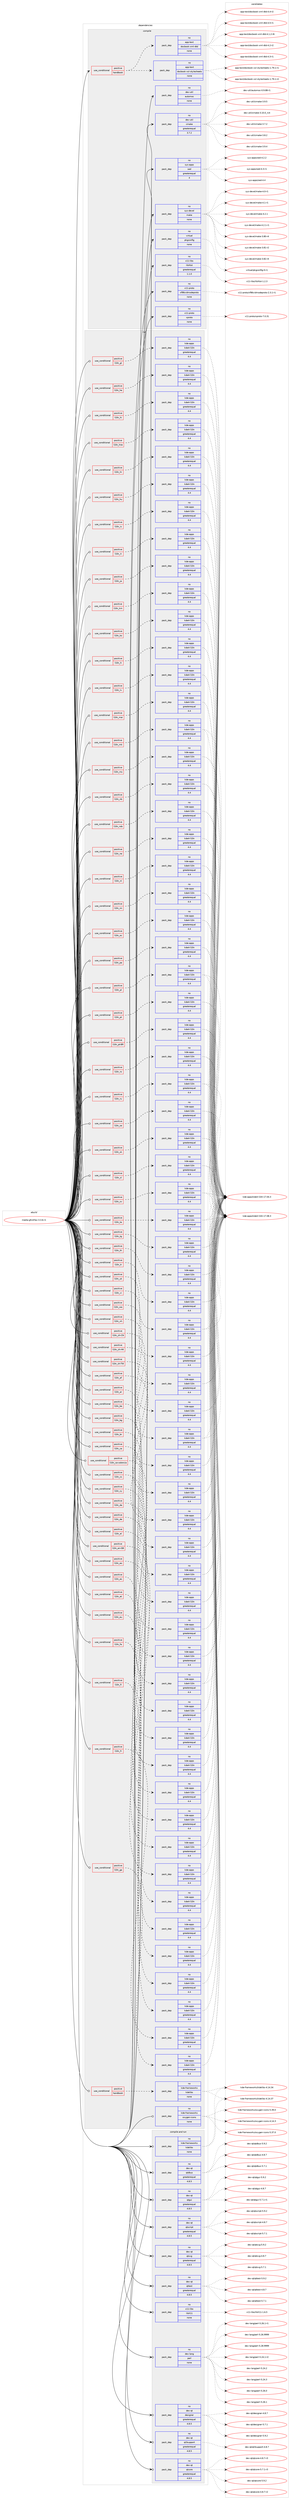 digraph prolog {

# *************
# Graph options
# *************

newrank=true;
concentrate=true;
compound=true;
graph [rankdir=LR,fontname=Helvetica,fontsize=10,ranksep=1.5];#, ranksep=2.5, nodesep=0.2];
edge  [arrowhead=vee];
node  [fontname=Helvetica,fontsize=10];

# **********
# The ebuild
# **********

subgraph cluster_leftcol {
color=gray;
rank=same;
label=<<i>ebuild</i>>;
id [label="media-gfx/kfax-3.3.6-r1", color=red, width=4, href="../media-gfx/kfax-3.3.6-r1.svg"];
}

# ****************
# The dependencies
# ****************

subgraph cluster_midcol {
color=gray;
label=<<i>dependencies</i>>;
subgraph cluster_compile {
fillcolor="#eeeeee";
style=filled;
label=<<i>compile</i>>;
subgraph cond88070 {
dependency355763 [label=<<TABLE BORDER="0" CELLBORDER="1" CELLSPACING="0" CELLPADDING="4"><TR><TD ROWSPAN="3" CELLPADDING="10">use_conditional</TD></TR><TR><TD>positive</TD></TR><TR><TD>handbook</TD></TR></TABLE>>, shape=none, color=red];
subgraph pack262264 {
dependency355764 [label=<<TABLE BORDER="0" CELLBORDER="1" CELLSPACING="0" CELLPADDING="4" WIDTH="220"><TR><TD ROWSPAN="6" CELLPADDING="30">pack_dep</TD></TR><TR><TD WIDTH="110">no</TD></TR><TR><TD>app-text</TD></TR><TR><TD>docbook-xml-dtd</TD></TR><TR><TD>none</TD></TR><TR><TD></TD></TR></TABLE>>, shape=none, color=blue];
}
dependency355763:e -> dependency355764:w [weight=20,style="dashed",arrowhead="vee"];
subgraph pack262265 {
dependency355765 [label=<<TABLE BORDER="0" CELLBORDER="1" CELLSPACING="0" CELLPADDING="4" WIDTH="220"><TR><TD ROWSPAN="6" CELLPADDING="30">pack_dep</TD></TR><TR><TD WIDTH="110">no</TD></TR><TR><TD>app-text</TD></TR><TR><TD>docbook-xsl-stylesheets</TD></TR><TR><TD>none</TD></TR><TR><TD></TD></TR></TABLE>>, shape=none, color=blue];
}
dependency355763:e -> dependency355765:w [weight=20,style="dashed",arrowhead="vee"];
}
id:e -> dependency355763:w [weight=20,style="solid",arrowhead="vee"];
subgraph pack262266 {
dependency355766 [label=<<TABLE BORDER="0" CELLBORDER="1" CELLSPACING="0" CELLPADDING="4" WIDTH="220"><TR><TD ROWSPAN="6" CELLPADDING="30">pack_dep</TD></TR><TR><TD WIDTH="110">no</TD></TR><TR><TD>dev-util</TD></TR><TR><TD>automoc</TD></TR><TR><TD>none</TD></TR><TR><TD></TD></TR></TABLE>>, shape=none, color=blue];
}
id:e -> dependency355766:w [weight=20,style="solid",arrowhead="vee"];
subgraph pack262267 {
dependency355767 [label=<<TABLE BORDER="0" CELLBORDER="1" CELLSPACING="0" CELLPADDING="4" WIDTH="220"><TR><TD ROWSPAN="6" CELLPADDING="30">pack_dep</TD></TR><TR><TD WIDTH="110">no</TD></TR><TR><TD>dev-util</TD></TR><TR><TD>cmake</TD></TR><TR><TD>greaterequal</TD></TR><TR><TD>3.7.2</TD></TR></TABLE>>, shape=none, color=blue];
}
id:e -> dependency355767:w [weight=20,style="solid",arrowhead="vee"];
subgraph pack262268 {
dependency355768 [label=<<TABLE BORDER="0" CELLBORDER="1" CELLSPACING="0" CELLPADDING="4" WIDTH="220"><TR><TD ROWSPAN="6" CELLPADDING="30">pack_dep</TD></TR><TR><TD WIDTH="110">no</TD></TR><TR><TD>sys-apps</TD></TR><TR><TD>sed</TD></TR><TR><TD>greaterequal</TD></TR><TR><TD>4</TD></TR></TABLE>>, shape=none, color=blue];
}
id:e -> dependency355768:w [weight=20,style="solid",arrowhead="vee"];
subgraph pack262269 {
dependency355769 [label=<<TABLE BORDER="0" CELLBORDER="1" CELLSPACING="0" CELLPADDING="4" WIDTH="220"><TR><TD ROWSPAN="6" CELLPADDING="30">pack_dep</TD></TR><TR><TD WIDTH="110">no</TD></TR><TR><TD>sys-devel</TD></TR><TR><TD>make</TD></TR><TR><TD>none</TD></TR><TR><TD></TD></TR></TABLE>>, shape=none, color=blue];
}
id:e -> dependency355769:w [weight=20,style="solid",arrowhead="vee"];
subgraph pack262270 {
dependency355770 [label=<<TABLE BORDER="0" CELLBORDER="1" CELLSPACING="0" CELLPADDING="4" WIDTH="220"><TR><TD ROWSPAN="6" CELLPADDING="30">pack_dep</TD></TR><TR><TD WIDTH="110">no</TD></TR><TR><TD>virtual</TD></TR><TR><TD>pkgconfig</TD></TR><TR><TD>none</TD></TR><TR><TD></TD></TR></TABLE>>, shape=none, color=blue];
}
id:e -> dependency355770:w [weight=20,style="solid",arrowhead="vee"];
subgraph pack262271 {
dependency355771 [label=<<TABLE BORDER="0" CELLBORDER="1" CELLSPACING="0" CELLPADDING="4" WIDTH="220"><TR><TD ROWSPAN="6" CELLPADDING="30">pack_dep</TD></TR><TR><TD WIDTH="110">no</TD></TR><TR><TD>x11-libs</TD></TR><TR><TD>libXtst</TD></TR><TR><TD>greaterequal</TD></TR><TR><TD>1.1.0</TD></TR></TABLE>>, shape=none, color=blue];
}
id:e -> dependency355771:w [weight=20,style="solid",arrowhead="vee"];
subgraph pack262272 {
dependency355772 [label=<<TABLE BORDER="0" CELLBORDER="1" CELLSPACING="0" CELLPADDING="4" WIDTH="220"><TR><TD ROWSPAN="6" CELLPADDING="30">pack_dep</TD></TR><TR><TD WIDTH="110">no</TD></TR><TR><TD>x11-proto</TD></TR><TR><TD>xf86vidmodeproto</TD></TR><TR><TD>none</TD></TR><TR><TD></TD></TR></TABLE>>, shape=none, color=blue];
}
id:e -> dependency355772:w [weight=20,style="solid",arrowhead="vee"];
subgraph pack262273 {
dependency355773 [label=<<TABLE BORDER="0" CELLBORDER="1" CELLSPACING="0" CELLPADDING="4" WIDTH="220"><TR><TD ROWSPAN="6" CELLPADDING="30">pack_dep</TD></TR><TR><TD WIDTH="110">no</TD></TR><TR><TD>x11-proto</TD></TR><TR><TD>xproto</TD></TR><TR><TD>none</TD></TR><TR><TD></TD></TR></TABLE>>, shape=none, color=blue];
}
id:e -> dependency355773:w [weight=20,style="solid",arrowhead="vee"];
}
subgraph cluster_compileandrun {
fillcolor="#eeeeee";
style=filled;
label=<<i>compile and run</i>>;
subgraph pack262274 {
dependency355774 [label=<<TABLE BORDER="0" CELLBORDER="1" CELLSPACING="0" CELLPADDING="4" WIDTH="220"><TR><TD ROWSPAN="6" CELLPADDING="30">pack_dep</TD></TR><TR><TD WIDTH="110">no</TD></TR><TR><TD>dev-lang</TD></TR><TR><TD>perl</TD></TR><TR><TD>none</TD></TR><TR><TD></TD></TR></TABLE>>, shape=none, color=blue];
}
id:e -> dependency355774:w [weight=20,style="solid",arrowhead="odotvee"];
subgraph pack262275 {
dependency355775 [label=<<TABLE BORDER="0" CELLBORDER="1" CELLSPACING="0" CELLPADDING="4" WIDTH="220"><TR><TD ROWSPAN="6" CELLPADDING="30">pack_dep</TD></TR><TR><TD WIDTH="110">no</TD></TR><TR><TD>dev-qt</TD></TR><TR><TD>designer</TD></TR><TR><TD>greaterequal</TD></TR><TR><TD>4.8.5</TD></TR></TABLE>>, shape=none, color=blue];
}
id:e -> dependency355775:w [weight=20,style="solid",arrowhead="odotvee"];
subgraph pack262276 {
dependency355776 [label=<<TABLE BORDER="0" CELLBORDER="1" CELLSPACING="0" CELLPADDING="4" WIDTH="220"><TR><TD ROWSPAN="6" CELLPADDING="30">pack_dep</TD></TR><TR><TD WIDTH="110">no</TD></TR><TR><TD>dev-qt</TD></TR><TR><TD>qt3support</TD></TR><TR><TD>greaterequal</TD></TR><TR><TD>4.8.5</TD></TR></TABLE>>, shape=none, color=blue];
}
id:e -> dependency355776:w [weight=20,style="solid",arrowhead="odotvee"];
subgraph pack262277 {
dependency355777 [label=<<TABLE BORDER="0" CELLBORDER="1" CELLSPACING="0" CELLPADDING="4" WIDTH="220"><TR><TD ROWSPAN="6" CELLPADDING="30">pack_dep</TD></TR><TR><TD WIDTH="110">no</TD></TR><TR><TD>dev-qt</TD></TR><TR><TD>qtcore</TD></TR><TR><TD>greaterequal</TD></TR><TR><TD>4.8.5</TD></TR></TABLE>>, shape=none, color=blue];
}
id:e -> dependency355777:w [weight=20,style="solid",arrowhead="odotvee"];
subgraph pack262278 {
dependency355778 [label=<<TABLE BORDER="0" CELLBORDER="1" CELLSPACING="0" CELLPADDING="4" WIDTH="220"><TR><TD ROWSPAN="6" CELLPADDING="30">pack_dep</TD></TR><TR><TD WIDTH="110">no</TD></TR><TR><TD>dev-qt</TD></TR><TR><TD>qtdbus</TD></TR><TR><TD>greaterequal</TD></TR><TR><TD>4.8.5</TD></TR></TABLE>>, shape=none, color=blue];
}
id:e -> dependency355778:w [weight=20,style="solid",arrowhead="odotvee"];
subgraph pack262279 {
dependency355779 [label=<<TABLE BORDER="0" CELLBORDER="1" CELLSPACING="0" CELLPADDING="4" WIDTH="220"><TR><TD ROWSPAN="6" CELLPADDING="30">pack_dep</TD></TR><TR><TD WIDTH="110">no</TD></TR><TR><TD>dev-qt</TD></TR><TR><TD>qtgui</TD></TR><TR><TD>greaterequal</TD></TR><TR><TD>4.8.5</TD></TR></TABLE>>, shape=none, color=blue];
}
id:e -> dependency355779:w [weight=20,style="solid",arrowhead="odotvee"];
subgraph pack262280 {
dependency355780 [label=<<TABLE BORDER="0" CELLBORDER="1" CELLSPACING="0" CELLPADDING="4" WIDTH="220"><TR><TD ROWSPAN="6" CELLPADDING="30">pack_dep</TD></TR><TR><TD WIDTH="110">no</TD></TR><TR><TD>dev-qt</TD></TR><TR><TD>qtscript</TD></TR><TR><TD>greaterequal</TD></TR><TR><TD>4.8.5</TD></TR></TABLE>>, shape=none, color=blue];
}
id:e -> dependency355780:w [weight=20,style="solid",arrowhead="odotvee"];
subgraph pack262281 {
dependency355781 [label=<<TABLE BORDER="0" CELLBORDER="1" CELLSPACING="0" CELLPADDING="4" WIDTH="220"><TR><TD ROWSPAN="6" CELLPADDING="30">pack_dep</TD></TR><TR><TD WIDTH="110">no</TD></TR><TR><TD>dev-qt</TD></TR><TR><TD>qtsvg</TD></TR><TR><TD>greaterequal</TD></TR><TR><TD>4.8.5</TD></TR></TABLE>>, shape=none, color=blue];
}
id:e -> dependency355781:w [weight=20,style="solid",arrowhead="odotvee"];
subgraph pack262282 {
dependency355782 [label=<<TABLE BORDER="0" CELLBORDER="1" CELLSPACING="0" CELLPADDING="4" WIDTH="220"><TR><TD ROWSPAN="6" CELLPADDING="30">pack_dep</TD></TR><TR><TD WIDTH="110">no</TD></TR><TR><TD>dev-qt</TD></TR><TR><TD>qttest</TD></TR><TR><TD>greaterequal</TD></TR><TR><TD>4.8.5</TD></TR></TABLE>>, shape=none, color=blue];
}
id:e -> dependency355782:w [weight=20,style="solid",arrowhead="odotvee"];
subgraph pack262283 {
dependency355783 [label=<<TABLE BORDER="0" CELLBORDER="1" CELLSPACING="0" CELLPADDING="4" WIDTH="220"><TR><TD ROWSPAN="6" CELLPADDING="30">pack_dep</TD></TR><TR><TD WIDTH="110">no</TD></TR><TR><TD>kde-frameworks</TD></TR><TR><TD>kdelibs</TD></TR><TR><TD>none</TD></TR><TR><TD></TD></TR></TABLE>>, shape=none, color=blue];
}
id:e -> dependency355783:w [weight=20,style="solid",arrowhead="odotvee"];
subgraph pack262284 {
dependency355784 [label=<<TABLE BORDER="0" CELLBORDER="1" CELLSPACING="0" CELLPADDING="4" WIDTH="220"><TR><TD ROWSPAN="6" CELLPADDING="30">pack_dep</TD></TR><TR><TD WIDTH="110">no</TD></TR><TR><TD>x11-libs</TD></TR><TR><TD>libX11</TD></TR><TR><TD>none</TD></TR><TR><TD></TD></TR></TABLE>>, shape=none, color=blue];
}
id:e -> dependency355784:w [weight=20,style="solid",arrowhead="odotvee"];
}
subgraph cluster_run {
fillcolor="#eeeeee";
style=filled;
label=<<i>run</i>>;
subgraph cond88071 {
dependency355785 [label=<<TABLE BORDER="0" CELLBORDER="1" CELLSPACING="0" CELLPADDING="4"><TR><TD ROWSPAN="3" CELLPADDING="10">use_conditional</TD></TR><TR><TD>positive</TD></TR><TR><TD>handbook</TD></TR></TABLE>>, shape=none, color=red];
subgraph pack262285 {
dependency355786 [label=<<TABLE BORDER="0" CELLBORDER="1" CELLSPACING="0" CELLPADDING="4" WIDTH="220"><TR><TD ROWSPAN="6" CELLPADDING="30">pack_dep</TD></TR><TR><TD WIDTH="110">no</TD></TR><TR><TD>kde-frameworks</TD></TR><TR><TD>kdelibs</TD></TR><TR><TD>none</TD></TR><TR><TD></TD></TR></TABLE>>, shape=none, color=blue];
}
dependency355785:e -> dependency355786:w [weight=20,style="dashed",arrowhead="vee"];
}
id:e -> dependency355785:w [weight=20,style="solid",arrowhead="odot"];
subgraph cond88072 {
dependency355787 [label=<<TABLE BORDER="0" CELLBORDER="1" CELLSPACING="0" CELLPADDING="4"><TR><TD ROWSPAN="3" CELLPADDING="10">use_conditional</TD></TR><TR><TD>positive</TD></TR><TR><TD>l10n_af</TD></TR></TABLE>>, shape=none, color=red];
subgraph pack262286 {
dependency355788 [label=<<TABLE BORDER="0" CELLBORDER="1" CELLSPACING="0" CELLPADDING="4" WIDTH="220"><TR><TD ROWSPAN="6" CELLPADDING="30">pack_dep</TD></TR><TR><TD WIDTH="110">no</TD></TR><TR><TD>kde-apps</TD></TR><TR><TD>kde4-l10n</TD></TR><TR><TD>greaterequal</TD></TR><TR><TD>4.4</TD></TR></TABLE>>, shape=none, color=blue];
}
dependency355787:e -> dependency355788:w [weight=20,style="dashed",arrowhead="vee"];
}
id:e -> dependency355787:w [weight=20,style="solid",arrowhead="odot"];
subgraph cond88073 {
dependency355789 [label=<<TABLE BORDER="0" CELLBORDER="1" CELLSPACING="0" CELLPADDING="4"><TR><TD ROWSPAN="3" CELLPADDING="10">use_conditional</TD></TR><TR><TD>positive</TD></TR><TR><TD>l10n_ar</TD></TR></TABLE>>, shape=none, color=red];
subgraph pack262287 {
dependency355790 [label=<<TABLE BORDER="0" CELLBORDER="1" CELLSPACING="0" CELLPADDING="4" WIDTH="220"><TR><TD ROWSPAN="6" CELLPADDING="30">pack_dep</TD></TR><TR><TD WIDTH="110">no</TD></TR><TR><TD>kde-apps</TD></TR><TR><TD>kde4-l10n</TD></TR><TR><TD>greaterequal</TD></TR><TR><TD>4.4</TD></TR></TABLE>>, shape=none, color=blue];
}
dependency355789:e -> dependency355790:w [weight=20,style="dashed",arrowhead="vee"];
}
id:e -> dependency355789:w [weight=20,style="solid",arrowhead="odot"];
subgraph cond88074 {
dependency355791 [label=<<TABLE BORDER="0" CELLBORDER="1" CELLSPACING="0" CELLPADDING="4"><TR><TD ROWSPAN="3" CELLPADDING="10">use_conditional</TD></TR><TR><TD>positive</TD></TR><TR><TD>l10n_be</TD></TR></TABLE>>, shape=none, color=red];
subgraph pack262288 {
dependency355792 [label=<<TABLE BORDER="0" CELLBORDER="1" CELLSPACING="0" CELLPADDING="4" WIDTH="220"><TR><TD ROWSPAN="6" CELLPADDING="30">pack_dep</TD></TR><TR><TD WIDTH="110">no</TD></TR><TR><TD>kde-apps</TD></TR><TR><TD>kde4-l10n</TD></TR><TR><TD>greaterequal</TD></TR><TR><TD>4.4</TD></TR></TABLE>>, shape=none, color=blue];
}
dependency355791:e -> dependency355792:w [weight=20,style="dashed",arrowhead="vee"];
}
id:e -> dependency355791:w [weight=20,style="solid",arrowhead="odot"];
subgraph cond88075 {
dependency355793 [label=<<TABLE BORDER="0" CELLBORDER="1" CELLSPACING="0" CELLPADDING="4"><TR><TD ROWSPAN="3" CELLPADDING="10">use_conditional</TD></TR><TR><TD>positive</TD></TR><TR><TD>l10n_bg</TD></TR></TABLE>>, shape=none, color=red];
subgraph pack262289 {
dependency355794 [label=<<TABLE BORDER="0" CELLBORDER="1" CELLSPACING="0" CELLPADDING="4" WIDTH="220"><TR><TD ROWSPAN="6" CELLPADDING="30">pack_dep</TD></TR><TR><TD WIDTH="110">no</TD></TR><TR><TD>kde-apps</TD></TR><TR><TD>kde4-l10n</TD></TR><TR><TD>greaterequal</TD></TR><TR><TD>4.4</TD></TR></TABLE>>, shape=none, color=blue];
}
dependency355793:e -> dependency355794:w [weight=20,style="dashed",arrowhead="vee"];
}
id:e -> dependency355793:w [weight=20,style="solid",arrowhead="odot"];
subgraph cond88076 {
dependency355795 [label=<<TABLE BORDER="0" CELLBORDER="1" CELLSPACING="0" CELLPADDING="4"><TR><TD ROWSPAN="3" CELLPADDING="10">use_conditional</TD></TR><TR><TD>positive</TD></TR><TR><TD>l10n_br</TD></TR></TABLE>>, shape=none, color=red];
subgraph pack262290 {
dependency355796 [label=<<TABLE BORDER="0" CELLBORDER="1" CELLSPACING="0" CELLPADDING="4" WIDTH="220"><TR><TD ROWSPAN="6" CELLPADDING="30">pack_dep</TD></TR><TR><TD WIDTH="110">no</TD></TR><TR><TD>kde-apps</TD></TR><TR><TD>kde4-l10n</TD></TR><TR><TD>greaterequal</TD></TR><TR><TD>4.4</TD></TR></TABLE>>, shape=none, color=blue];
}
dependency355795:e -> dependency355796:w [weight=20,style="dashed",arrowhead="vee"];
}
id:e -> dependency355795:w [weight=20,style="solid",arrowhead="odot"];
subgraph cond88077 {
dependency355797 [label=<<TABLE BORDER="0" CELLBORDER="1" CELLSPACING="0" CELLPADDING="4"><TR><TD ROWSPAN="3" CELLPADDING="10">use_conditional</TD></TR><TR><TD>positive</TD></TR><TR><TD>l10n_ca</TD></TR></TABLE>>, shape=none, color=red];
subgraph pack262291 {
dependency355798 [label=<<TABLE BORDER="0" CELLBORDER="1" CELLSPACING="0" CELLPADDING="4" WIDTH="220"><TR><TD ROWSPAN="6" CELLPADDING="30">pack_dep</TD></TR><TR><TD WIDTH="110">no</TD></TR><TR><TD>kde-apps</TD></TR><TR><TD>kde4-l10n</TD></TR><TR><TD>greaterequal</TD></TR><TR><TD>4.4</TD></TR></TABLE>>, shape=none, color=blue];
}
dependency355797:e -> dependency355798:w [weight=20,style="dashed",arrowhead="vee"];
}
id:e -> dependency355797:w [weight=20,style="solid",arrowhead="odot"];
subgraph cond88078 {
dependency355799 [label=<<TABLE BORDER="0" CELLBORDER="1" CELLSPACING="0" CELLPADDING="4"><TR><TD ROWSPAN="3" CELLPADDING="10">use_conditional</TD></TR><TR><TD>positive</TD></TR><TR><TD>l10n_ca-valencia</TD></TR></TABLE>>, shape=none, color=red];
subgraph pack262292 {
dependency355800 [label=<<TABLE BORDER="0" CELLBORDER="1" CELLSPACING="0" CELLPADDING="4" WIDTH="220"><TR><TD ROWSPAN="6" CELLPADDING="30">pack_dep</TD></TR><TR><TD WIDTH="110">no</TD></TR><TR><TD>kde-apps</TD></TR><TR><TD>kde4-l10n</TD></TR><TR><TD>greaterequal</TD></TR><TR><TD>4.4</TD></TR></TABLE>>, shape=none, color=blue];
}
dependency355799:e -> dependency355800:w [weight=20,style="dashed",arrowhead="vee"];
}
id:e -> dependency355799:w [weight=20,style="solid",arrowhead="odot"];
subgraph cond88079 {
dependency355801 [label=<<TABLE BORDER="0" CELLBORDER="1" CELLSPACING="0" CELLPADDING="4"><TR><TD ROWSPAN="3" CELLPADDING="10">use_conditional</TD></TR><TR><TD>positive</TD></TR><TR><TD>l10n_cs</TD></TR></TABLE>>, shape=none, color=red];
subgraph pack262293 {
dependency355802 [label=<<TABLE BORDER="0" CELLBORDER="1" CELLSPACING="0" CELLPADDING="4" WIDTH="220"><TR><TD ROWSPAN="6" CELLPADDING="30">pack_dep</TD></TR><TR><TD WIDTH="110">no</TD></TR><TR><TD>kde-apps</TD></TR><TR><TD>kde4-l10n</TD></TR><TR><TD>greaterequal</TD></TR><TR><TD>4.4</TD></TR></TABLE>>, shape=none, color=blue];
}
dependency355801:e -> dependency355802:w [weight=20,style="dashed",arrowhead="vee"];
}
id:e -> dependency355801:w [weight=20,style="solid",arrowhead="odot"];
subgraph cond88080 {
dependency355803 [label=<<TABLE BORDER="0" CELLBORDER="1" CELLSPACING="0" CELLPADDING="4"><TR><TD ROWSPAN="3" CELLPADDING="10">use_conditional</TD></TR><TR><TD>positive</TD></TR><TR><TD>l10n_cy</TD></TR></TABLE>>, shape=none, color=red];
subgraph pack262294 {
dependency355804 [label=<<TABLE BORDER="0" CELLBORDER="1" CELLSPACING="0" CELLPADDING="4" WIDTH="220"><TR><TD ROWSPAN="6" CELLPADDING="30">pack_dep</TD></TR><TR><TD WIDTH="110">no</TD></TR><TR><TD>kde-apps</TD></TR><TR><TD>kde4-l10n</TD></TR><TR><TD>greaterequal</TD></TR><TR><TD>4.4</TD></TR></TABLE>>, shape=none, color=blue];
}
dependency355803:e -> dependency355804:w [weight=20,style="dashed",arrowhead="vee"];
}
id:e -> dependency355803:w [weight=20,style="solid",arrowhead="odot"];
subgraph cond88081 {
dependency355805 [label=<<TABLE BORDER="0" CELLBORDER="1" CELLSPACING="0" CELLPADDING="4"><TR><TD ROWSPAN="3" CELLPADDING="10">use_conditional</TD></TR><TR><TD>positive</TD></TR><TR><TD>l10n_da</TD></TR></TABLE>>, shape=none, color=red];
subgraph pack262295 {
dependency355806 [label=<<TABLE BORDER="0" CELLBORDER="1" CELLSPACING="0" CELLPADDING="4" WIDTH="220"><TR><TD ROWSPAN="6" CELLPADDING="30">pack_dep</TD></TR><TR><TD WIDTH="110">no</TD></TR><TR><TD>kde-apps</TD></TR><TR><TD>kde4-l10n</TD></TR><TR><TD>greaterequal</TD></TR><TR><TD>4.4</TD></TR></TABLE>>, shape=none, color=blue];
}
dependency355805:e -> dependency355806:w [weight=20,style="dashed",arrowhead="vee"];
}
id:e -> dependency355805:w [weight=20,style="solid",arrowhead="odot"];
subgraph cond88082 {
dependency355807 [label=<<TABLE BORDER="0" CELLBORDER="1" CELLSPACING="0" CELLPADDING="4"><TR><TD ROWSPAN="3" CELLPADDING="10">use_conditional</TD></TR><TR><TD>positive</TD></TR><TR><TD>l10n_de</TD></TR></TABLE>>, shape=none, color=red];
subgraph pack262296 {
dependency355808 [label=<<TABLE BORDER="0" CELLBORDER="1" CELLSPACING="0" CELLPADDING="4" WIDTH="220"><TR><TD ROWSPAN="6" CELLPADDING="30">pack_dep</TD></TR><TR><TD WIDTH="110">no</TD></TR><TR><TD>kde-apps</TD></TR><TR><TD>kde4-l10n</TD></TR><TR><TD>greaterequal</TD></TR><TR><TD>4.4</TD></TR></TABLE>>, shape=none, color=blue];
}
dependency355807:e -> dependency355808:w [weight=20,style="dashed",arrowhead="vee"];
}
id:e -> dependency355807:w [weight=20,style="solid",arrowhead="odot"];
subgraph cond88083 {
dependency355809 [label=<<TABLE BORDER="0" CELLBORDER="1" CELLSPACING="0" CELLPADDING="4"><TR><TD ROWSPAN="3" CELLPADDING="10">use_conditional</TD></TR><TR><TD>positive</TD></TR><TR><TD>l10n_el</TD></TR></TABLE>>, shape=none, color=red];
subgraph pack262297 {
dependency355810 [label=<<TABLE BORDER="0" CELLBORDER="1" CELLSPACING="0" CELLPADDING="4" WIDTH="220"><TR><TD ROWSPAN="6" CELLPADDING="30">pack_dep</TD></TR><TR><TD WIDTH="110">no</TD></TR><TR><TD>kde-apps</TD></TR><TR><TD>kde4-l10n</TD></TR><TR><TD>greaterequal</TD></TR><TR><TD>4.4</TD></TR></TABLE>>, shape=none, color=blue];
}
dependency355809:e -> dependency355810:w [weight=20,style="dashed",arrowhead="vee"];
}
id:e -> dependency355809:w [weight=20,style="solid",arrowhead="odot"];
subgraph cond88084 {
dependency355811 [label=<<TABLE BORDER="0" CELLBORDER="1" CELLSPACING="0" CELLPADDING="4"><TR><TD ROWSPAN="3" CELLPADDING="10">use_conditional</TD></TR><TR><TD>positive</TD></TR><TR><TD>l10n_en-GB</TD></TR></TABLE>>, shape=none, color=red];
subgraph pack262298 {
dependency355812 [label=<<TABLE BORDER="0" CELLBORDER="1" CELLSPACING="0" CELLPADDING="4" WIDTH="220"><TR><TD ROWSPAN="6" CELLPADDING="30">pack_dep</TD></TR><TR><TD WIDTH="110">no</TD></TR><TR><TD>kde-apps</TD></TR><TR><TD>kde4-l10n</TD></TR><TR><TD>greaterequal</TD></TR><TR><TD>4.4</TD></TR></TABLE>>, shape=none, color=blue];
}
dependency355811:e -> dependency355812:w [weight=20,style="dashed",arrowhead="vee"];
}
id:e -> dependency355811:w [weight=20,style="solid",arrowhead="odot"];
subgraph cond88085 {
dependency355813 [label=<<TABLE BORDER="0" CELLBORDER="1" CELLSPACING="0" CELLPADDING="4"><TR><TD ROWSPAN="3" CELLPADDING="10">use_conditional</TD></TR><TR><TD>positive</TD></TR><TR><TD>l10n_eo</TD></TR></TABLE>>, shape=none, color=red];
subgraph pack262299 {
dependency355814 [label=<<TABLE BORDER="0" CELLBORDER="1" CELLSPACING="0" CELLPADDING="4" WIDTH="220"><TR><TD ROWSPAN="6" CELLPADDING="30">pack_dep</TD></TR><TR><TD WIDTH="110">no</TD></TR><TR><TD>kde-apps</TD></TR><TR><TD>kde4-l10n</TD></TR><TR><TD>greaterequal</TD></TR><TR><TD>4.4</TD></TR></TABLE>>, shape=none, color=blue];
}
dependency355813:e -> dependency355814:w [weight=20,style="dashed",arrowhead="vee"];
}
id:e -> dependency355813:w [weight=20,style="solid",arrowhead="odot"];
subgraph cond88086 {
dependency355815 [label=<<TABLE BORDER="0" CELLBORDER="1" CELLSPACING="0" CELLPADDING="4"><TR><TD ROWSPAN="3" CELLPADDING="10">use_conditional</TD></TR><TR><TD>positive</TD></TR><TR><TD>l10n_es</TD></TR></TABLE>>, shape=none, color=red];
subgraph pack262300 {
dependency355816 [label=<<TABLE BORDER="0" CELLBORDER="1" CELLSPACING="0" CELLPADDING="4" WIDTH="220"><TR><TD ROWSPAN="6" CELLPADDING="30">pack_dep</TD></TR><TR><TD WIDTH="110">no</TD></TR><TR><TD>kde-apps</TD></TR><TR><TD>kde4-l10n</TD></TR><TR><TD>greaterequal</TD></TR><TR><TD>4.4</TD></TR></TABLE>>, shape=none, color=blue];
}
dependency355815:e -> dependency355816:w [weight=20,style="dashed",arrowhead="vee"];
}
id:e -> dependency355815:w [weight=20,style="solid",arrowhead="odot"];
subgraph cond88087 {
dependency355817 [label=<<TABLE BORDER="0" CELLBORDER="1" CELLSPACING="0" CELLPADDING="4"><TR><TD ROWSPAN="3" CELLPADDING="10">use_conditional</TD></TR><TR><TD>positive</TD></TR><TR><TD>l10n_et</TD></TR></TABLE>>, shape=none, color=red];
subgraph pack262301 {
dependency355818 [label=<<TABLE BORDER="0" CELLBORDER="1" CELLSPACING="0" CELLPADDING="4" WIDTH="220"><TR><TD ROWSPAN="6" CELLPADDING="30">pack_dep</TD></TR><TR><TD WIDTH="110">no</TD></TR><TR><TD>kde-apps</TD></TR><TR><TD>kde4-l10n</TD></TR><TR><TD>greaterequal</TD></TR><TR><TD>4.4</TD></TR></TABLE>>, shape=none, color=blue];
}
dependency355817:e -> dependency355818:w [weight=20,style="dashed",arrowhead="vee"];
}
id:e -> dependency355817:w [weight=20,style="solid",arrowhead="odot"];
subgraph cond88088 {
dependency355819 [label=<<TABLE BORDER="0" CELLBORDER="1" CELLSPACING="0" CELLPADDING="4"><TR><TD ROWSPAN="3" CELLPADDING="10">use_conditional</TD></TR><TR><TD>positive</TD></TR><TR><TD>l10n_eu</TD></TR></TABLE>>, shape=none, color=red];
subgraph pack262302 {
dependency355820 [label=<<TABLE BORDER="0" CELLBORDER="1" CELLSPACING="0" CELLPADDING="4" WIDTH="220"><TR><TD ROWSPAN="6" CELLPADDING="30">pack_dep</TD></TR><TR><TD WIDTH="110">no</TD></TR><TR><TD>kde-apps</TD></TR><TR><TD>kde4-l10n</TD></TR><TR><TD>greaterequal</TD></TR><TR><TD>4.4</TD></TR></TABLE>>, shape=none, color=blue];
}
dependency355819:e -> dependency355820:w [weight=20,style="dashed",arrowhead="vee"];
}
id:e -> dependency355819:w [weight=20,style="solid",arrowhead="odot"];
subgraph cond88089 {
dependency355821 [label=<<TABLE BORDER="0" CELLBORDER="1" CELLSPACING="0" CELLPADDING="4"><TR><TD ROWSPAN="3" CELLPADDING="10">use_conditional</TD></TR><TR><TD>positive</TD></TR><TR><TD>l10n_fa</TD></TR></TABLE>>, shape=none, color=red];
subgraph pack262303 {
dependency355822 [label=<<TABLE BORDER="0" CELLBORDER="1" CELLSPACING="0" CELLPADDING="4" WIDTH="220"><TR><TD ROWSPAN="6" CELLPADDING="30">pack_dep</TD></TR><TR><TD WIDTH="110">no</TD></TR><TR><TD>kde-apps</TD></TR><TR><TD>kde4-l10n</TD></TR><TR><TD>greaterequal</TD></TR><TR><TD>4.4</TD></TR></TABLE>>, shape=none, color=blue];
}
dependency355821:e -> dependency355822:w [weight=20,style="dashed",arrowhead="vee"];
}
id:e -> dependency355821:w [weight=20,style="solid",arrowhead="odot"];
subgraph cond88090 {
dependency355823 [label=<<TABLE BORDER="0" CELLBORDER="1" CELLSPACING="0" CELLPADDING="4"><TR><TD ROWSPAN="3" CELLPADDING="10">use_conditional</TD></TR><TR><TD>positive</TD></TR><TR><TD>l10n_fi</TD></TR></TABLE>>, shape=none, color=red];
subgraph pack262304 {
dependency355824 [label=<<TABLE BORDER="0" CELLBORDER="1" CELLSPACING="0" CELLPADDING="4" WIDTH="220"><TR><TD ROWSPAN="6" CELLPADDING="30">pack_dep</TD></TR><TR><TD WIDTH="110">no</TD></TR><TR><TD>kde-apps</TD></TR><TR><TD>kde4-l10n</TD></TR><TR><TD>greaterequal</TD></TR><TR><TD>4.4</TD></TR></TABLE>>, shape=none, color=blue];
}
dependency355823:e -> dependency355824:w [weight=20,style="dashed",arrowhead="vee"];
}
id:e -> dependency355823:w [weight=20,style="solid",arrowhead="odot"];
subgraph cond88091 {
dependency355825 [label=<<TABLE BORDER="0" CELLBORDER="1" CELLSPACING="0" CELLPADDING="4"><TR><TD ROWSPAN="3" CELLPADDING="10">use_conditional</TD></TR><TR><TD>positive</TD></TR><TR><TD>l10n_fr</TD></TR></TABLE>>, shape=none, color=red];
subgraph pack262305 {
dependency355826 [label=<<TABLE BORDER="0" CELLBORDER="1" CELLSPACING="0" CELLPADDING="4" WIDTH="220"><TR><TD ROWSPAN="6" CELLPADDING="30">pack_dep</TD></TR><TR><TD WIDTH="110">no</TD></TR><TR><TD>kde-apps</TD></TR><TR><TD>kde4-l10n</TD></TR><TR><TD>greaterequal</TD></TR><TR><TD>4.4</TD></TR></TABLE>>, shape=none, color=blue];
}
dependency355825:e -> dependency355826:w [weight=20,style="dashed",arrowhead="vee"];
}
id:e -> dependency355825:w [weight=20,style="solid",arrowhead="odot"];
subgraph cond88092 {
dependency355827 [label=<<TABLE BORDER="0" CELLBORDER="1" CELLSPACING="0" CELLPADDING="4"><TR><TD ROWSPAN="3" CELLPADDING="10">use_conditional</TD></TR><TR><TD>positive</TD></TR><TR><TD>l10n_ga</TD></TR></TABLE>>, shape=none, color=red];
subgraph pack262306 {
dependency355828 [label=<<TABLE BORDER="0" CELLBORDER="1" CELLSPACING="0" CELLPADDING="4" WIDTH="220"><TR><TD ROWSPAN="6" CELLPADDING="30">pack_dep</TD></TR><TR><TD WIDTH="110">no</TD></TR><TR><TD>kde-apps</TD></TR><TR><TD>kde4-l10n</TD></TR><TR><TD>greaterequal</TD></TR><TR><TD>4.4</TD></TR></TABLE>>, shape=none, color=blue];
}
dependency355827:e -> dependency355828:w [weight=20,style="dashed",arrowhead="vee"];
}
id:e -> dependency355827:w [weight=20,style="solid",arrowhead="odot"];
subgraph cond88093 {
dependency355829 [label=<<TABLE BORDER="0" CELLBORDER="1" CELLSPACING="0" CELLPADDING="4"><TR><TD ROWSPAN="3" CELLPADDING="10">use_conditional</TD></TR><TR><TD>positive</TD></TR><TR><TD>l10n_gl</TD></TR></TABLE>>, shape=none, color=red];
subgraph pack262307 {
dependency355830 [label=<<TABLE BORDER="0" CELLBORDER="1" CELLSPACING="0" CELLPADDING="4" WIDTH="220"><TR><TD ROWSPAN="6" CELLPADDING="30">pack_dep</TD></TR><TR><TD WIDTH="110">no</TD></TR><TR><TD>kde-apps</TD></TR><TR><TD>kde4-l10n</TD></TR><TR><TD>greaterequal</TD></TR><TR><TD>4.4</TD></TR></TABLE>>, shape=none, color=blue];
}
dependency355829:e -> dependency355830:w [weight=20,style="dashed",arrowhead="vee"];
}
id:e -> dependency355829:w [weight=20,style="solid",arrowhead="odot"];
subgraph cond88094 {
dependency355831 [label=<<TABLE BORDER="0" CELLBORDER="1" CELLSPACING="0" CELLPADDING="4"><TR><TD ROWSPAN="3" CELLPADDING="10">use_conditional</TD></TR><TR><TD>positive</TD></TR><TR><TD>l10n_he</TD></TR></TABLE>>, shape=none, color=red];
subgraph pack262308 {
dependency355832 [label=<<TABLE BORDER="0" CELLBORDER="1" CELLSPACING="0" CELLPADDING="4" WIDTH="220"><TR><TD ROWSPAN="6" CELLPADDING="30">pack_dep</TD></TR><TR><TD WIDTH="110">no</TD></TR><TR><TD>kde-apps</TD></TR><TR><TD>kde4-l10n</TD></TR><TR><TD>greaterequal</TD></TR><TR><TD>4.4</TD></TR></TABLE>>, shape=none, color=blue];
}
dependency355831:e -> dependency355832:w [weight=20,style="dashed",arrowhead="vee"];
}
id:e -> dependency355831:w [weight=20,style="solid",arrowhead="odot"];
subgraph cond88095 {
dependency355833 [label=<<TABLE BORDER="0" CELLBORDER="1" CELLSPACING="0" CELLPADDING="4"><TR><TD ROWSPAN="3" CELLPADDING="10">use_conditional</TD></TR><TR><TD>positive</TD></TR><TR><TD>l10n_hi</TD></TR></TABLE>>, shape=none, color=red];
subgraph pack262309 {
dependency355834 [label=<<TABLE BORDER="0" CELLBORDER="1" CELLSPACING="0" CELLPADDING="4" WIDTH="220"><TR><TD ROWSPAN="6" CELLPADDING="30">pack_dep</TD></TR><TR><TD WIDTH="110">no</TD></TR><TR><TD>kde-apps</TD></TR><TR><TD>kde4-l10n</TD></TR><TR><TD>greaterequal</TD></TR><TR><TD>4.4</TD></TR></TABLE>>, shape=none, color=blue];
}
dependency355833:e -> dependency355834:w [weight=20,style="dashed",arrowhead="vee"];
}
id:e -> dependency355833:w [weight=20,style="solid",arrowhead="odot"];
subgraph cond88096 {
dependency355835 [label=<<TABLE BORDER="0" CELLBORDER="1" CELLSPACING="0" CELLPADDING="4"><TR><TD ROWSPAN="3" CELLPADDING="10">use_conditional</TD></TR><TR><TD>positive</TD></TR><TR><TD>l10n_hne</TD></TR></TABLE>>, shape=none, color=red];
subgraph pack262310 {
dependency355836 [label=<<TABLE BORDER="0" CELLBORDER="1" CELLSPACING="0" CELLPADDING="4" WIDTH="220"><TR><TD ROWSPAN="6" CELLPADDING="30">pack_dep</TD></TR><TR><TD WIDTH="110">no</TD></TR><TR><TD>kde-apps</TD></TR><TR><TD>kde4-l10n</TD></TR><TR><TD>greaterequal</TD></TR><TR><TD>4.4</TD></TR></TABLE>>, shape=none, color=blue];
}
dependency355835:e -> dependency355836:w [weight=20,style="dashed",arrowhead="vee"];
}
id:e -> dependency355835:w [weight=20,style="solid",arrowhead="odot"];
subgraph cond88097 {
dependency355837 [label=<<TABLE BORDER="0" CELLBORDER="1" CELLSPACING="0" CELLPADDING="4"><TR><TD ROWSPAN="3" CELLPADDING="10">use_conditional</TD></TR><TR><TD>positive</TD></TR><TR><TD>l10n_hr</TD></TR></TABLE>>, shape=none, color=red];
subgraph pack262311 {
dependency355838 [label=<<TABLE BORDER="0" CELLBORDER="1" CELLSPACING="0" CELLPADDING="4" WIDTH="220"><TR><TD ROWSPAN="6" CELLPADDING="30">pack_dep</TD></TR><TR><TD WIDTH="110">no</TD></TR><TR><TD>kde-apps</TD></TR><TR><TD>kde4-l10n</TD></TR><TR><TD>greaterequal</TD></TR><TR><TD>4.4</TD></TR></TABLE>>, shape=none, color=blue];
}
dependency355837:e -> dependency355838:w [weight=20,style="dashed",arrowhead="vee"];
}
id:e -> dependency355837:w [weight=20,style="solid",arrowhead="odot"];
subgraph cond88098 {
dependency355839 [label=<<TABLE BORDER="0" CELLBORDER="1" CELLSPACING="0" CELLPADDING="4"><TR><TD ROWSPAN="3" CELLPADDING="10">use_conditional</TD></TR><TR><TD>positive</TD></TR><TR><TD>l10n_hu</TD></TR></TABLE>>, shape=none, color=red];
subgraph pack262312 {
dependency355840 [label=<<TABLE BORDER="0" CELLBORDER="1" CELLSPACING="0" CELLPADDING="4" WIDTH="220"><TR><TD ROWSPAN="6" CELLPADDING="30">pack_dep</TD></TR><TR><TD WIDTH="110">no</TD></TR><TR><TD>kde-apps</TD></TR><TR><TD>kde4-l10n</TD></TR><TR><TD>greaterequal</TD></TR><TR><TD>4.4</TD></TR></TABLE>>, shape=none, color=blue];
}
dependency355839:e -> dependency355840:w [weight=20,style="dashed",arrowhead="vee"];
}
id:e -> dependency355839:w [weight=20,style="solid",arrowhead="odot"];
subgraph cond88099 {
dependency355841 [label=<<TABLE BORDER="0" CELLBORDER="1" CELLSPACING="0" CELLPADDING="4"><TR><TD ROWSPAN="3" CELLPADDING="10">use_conditional</TD></TR><TR><TD>positive</TD></TR><TR><TD>l10n_is</TD></TR></TABLE>>, shape=none, color=red];
subgraph pack262313 {
dependency355842 [label=<<TABLE BORDER="0" CELLBORDER="1" CELLSPACING="0" CELLPADDING="4" WIDTH="220"><TR><TD ROWSPAN="6" CELLPADDING="30">pack_dep</TD></TR><TR><TD WIDTH="110">no</TD></TR><TR><TD>kde-apps</TD></TR><TR><TD>kde4-l10n</TD></TR><TR><TD>greaterequal</TD></TR><TR><TD>4.4</TD></TR></TABLE>>, shape=none, color=blue];
}
dependency355841:e -> dependency355842:w [weight=20,style="dashed",arrowhead="vee"];
}
id:e -> dependency355841:w [weight=20,style="solid",arrowhead="odot"];
subgraph cond88100 {
dependency355843 [label=<<TABLE BORDER="0" CELLBORDER="1" CELLSPACING="0" CELLPADDING="4"><TR><TD ROWSPAN="3" CELLPADDING="10">use_conditional</TD></TR><TR><TD>positive</TD></TR><TR><TD>l10n_it</TD></TR></TABLE>>, shape=none, color=red];
subgraph pack262314 {
dependency355844 [label=<<TABLE BORDER="0" CELLBORDER="1" CELLSPACING="0" CELLPADDING="4" WIDTH="220"><TR><TD ROWSPAN="6" CELLPADDING="30">pack_dep</TD></TR><TR><TD WIDTH="110">no</TD></TR><TR><TD>kde-apps</TD></TR><TR><TD>kde4-l10n</TD></TR><TR><TD>greaterequal</TD></TR><TR><TD>4.4</TD></TR></TABLE>>, shape=none, color=blue];
}
dependency355843:e -> dependency355844:w [weight=20,style="dashed",arrowhead="vee"];
}
id:e -> dependency355843:w [weight=20,style="solid",arrowhead="odot"];
subgraph cond88101 {
dependency355845 [label=<<TABLE BORDER="0" CELLBORDER="1" CELLSPACING="0" CELLPADDING="4"><TR><TD ROWSPAN="3" CELLPADDING="10">use_conditional</TD></TR><TR><TD>positive</TD></TR><TR><TD>l10n_ja</TD></TR></TABLE>>, shape=none, color=red];
subgraph pack262315 {
dependency355846 [label=<<TABLE BORDER="0" CELLBORDER="1" CELLSPACING="0" CELLPADDING="4" WIDTH="220"><TR><TD ROWSPAN="6" CELLPADDING="30">pack_dep</TD></TR><TR><TD WIDTH="110">no</TD></TR><TR><TD>kde-apps</TD></TR><TR><TD>kde4-l10n</TD></TR><TR><TD>greaterequal</TD></TR><TR><TD>4.4</TD></TR></TABLE>>, shape=none, color=blue];
}
dependency355845:e -> dependency355846:w [weight=20,style="dashed",arrowhead="vee"];
}
id:e -> dependency355845:w [weight=20,style="solid",arrowhead="odot"];
subgraph cond88102 {
dependency355847 [label=<<TABLE BORDER="0" CELLBORDER="1" CELLSPACING="0" CELLPADDING="4"><TR><TD ROWSPAN="3" CELLPADDING="10">use_conditional</TD></TR><TR><TD>positive</TD></TR><TR><TD>l10n_km</TD></TR></TABLE>>, shape=none, color=red];
subgraph pack262316 {
dependency355848 [label=<<TABLE BORDER="0" CELLBORDER="1" CELLSPACING="0" CELLPADDING="4" WIDTH="220"><TR><TD ROWSPAN="6" CELLPADDING="30">pack_dep</TD></TR><TR><TD WIDTH="110">no</TD></TR><TR><TD>kde-apps</TD></TR><TR><TD>kde4-l10n</TD></TR><TR><TD>greaterequal</TD></TR><TR><TD>4.4</TD></TR></TABLE>>, shape=none, color=blue];
}
dependency355847:e -> dependency355848:w [weight=20,style="dashed",arrowhead="vee"];
}
id:e -> dependency355847:w [weight=20,style="solid",arrowhead="odot"];
subgraph cond88103 {
dependency355849 [label=<<TABLE BORDER="0" CELLBORDER="1" CELLSPACING="0" CELLPADDING="4"><TR><TD ROWSPAN="3" CELLPADDING="10">use_conditional</TD></TR><TR><TD>positive</TD></TR><TR><TD>l10n_ko</TD></TR></TABLE>>, shape=none, color=red];
subgraph pack262317 {
dependency355850 [label=<<TABLE BORDER="0" CELLBORDER="1" CELLSPACING="0" CELLPADDING="4" WIDTH="220"><TR><TD ROWSPAN="6" CELLPADDING="30">pack_dep</TD></TR><TR><TD WIDTH="110">no</TD></TR><TR><TD>kde-apps</TD></TR><TR><TD>kde4-l10n</TD></TR><TR><TD>greaterequal</TD></TR><TR><TD>4.4</TD></TR></TABLE>>, shape=none, color=blue];
}
dependency355849:e -> dependency355850:w [weight=20,style="dashed",arrowhead="vee"];
}
id:e -> dependency355849:w [weight=20,style="solid",arrowhead="odot"];
subgraph cond88104 {
dependency355851 [label=<<TABLE BORDER="0" CELLBORDER="1" CELLSPACING="0" CELLPADDING="4"><TR><TD ROWSPAN="3" CELLPADDING="10">use_conditional</TD></TR><TR><TD>positive</TD></TR><TR><TD>l10n_lt</TD></TR></TABLE>>, shape=none, color=red];
subgraph pack262318 {
dependency355852 [label=<<TABLE BORDER="0" CELLBORDER="1" CELLSPACING="0" CELLPADDING="4" WIDTH="220"><TR><TD ROWSPAN="6" CELLPADDING="30">pack_dep</TD></TR><TR><TD WIDTH="110">no</TD></TR><TR><TD>kde-apps</TD></TR><TR><TD>kde4-l10n</TD></TR><TR><TD>greaterequal</TD></TR><TR><TD>4.4</TD></TR></TABLE>>, shape=none, color=blue];
}
dependency355851:e -> dependency355852:w [weight=20,style="dashed",arrowhead="vee"];
}
id:e -> dependency355851:w [weight=20,style="solid",arrowhead="odot"];
subgraph cond88105 {
dependency355853 [label=<<TABLE BORDER="0" CELLBORDER="1" CELLSPACING="0" CELLPADDING="4"><TR><TD ROWSPAN="3" CELLPADDING="10">use_conditional</TD></TR><TR><TD>positive</TD></TR><TR><TD>l10n_lv</TD></TR></TABLE>>, shape=none, color=red];
subgraph pack262319 {
dependency355854 [label=<<TABLE BORDER="0" CELLBORDER="1" CELLSPACING="0" CELLPADDING="4" WIDTH="220"><TR><TD ROWSPAN="6" CELLPADDING="30">pack_dep</TD></TR><TR><TD WIDTH="110">no</TD></TR><TR><TD>kde-apps</TD></TR><TR><TD>kde4-l10n</TD></TR><TR><TD>greaterequal</TD></TR><TR><TD>4.4</TD></TR></TABLE>>, shape=none, color=blue];
}
dependency355853:e -> dependency355854:w [weight=20,style="dashed",arrowhead="vee"];
}
id:e -> dependency355853:w [weight=20,style="solid",arrowhead="odot"];
subgraph cond88106 {
dependency355855 [label=<<TABLE BORDER="0" CELLBORDER="1" CELLSPACING="0" CELLPADDING="4"><TR><TD ROWSPAN="3" CELLPADDING="10">use_conditional</TD></TR><TR><TD>positive</TD></TR><TR><TD>l10n_mai</TD></TR></TABLE>>, shape=none, color=red];
subgraph pack262320 {
dependency355856 [label=<<TABLE BORDER="0" CELLBORDER="1" CELLSPACING="0" CELLPADDING="4" WIDTH="220"><TR><TD ROWSPAN="6" CELLPADDING="30">pack_dep</TD></TR><TR><TD WIDTH="110">no</TD></TR><TR><TD>kde-apps</TD></TR><TR><TD>kde4-l10n</TD></TR><TR><TD>greaterequal</TD></TR><TR><TD>4.4</TD></TR></TABLE>>, shape=none, color=blue];
}
dependency355855:e -> dependency355856:w [weight=20,style="dashed",arrowhead="vee"];
}
id:e -> dependency355855:w [weight=20,style="solid",arrowhead="odot"];
subgraph cond88107 {
dependency355857 [label=<<TABLE BORDER="0" CELLBORDER="1" CELLSPACING="0" CELLPADDING="4"><TR><TD ROWSPAN="3" CELLPADDING="10">use_conditional</TD></TR><TR><TD>positive</TD></TR><TR><TD>l10n_mk</TD></TR></TABLE>>, shape=none, color=red];
subgraph pack262321 {
dependency355858 [label=<<TABLE BORDER="0" CELLBORDER="1" CELLSPACING="0" CELLPADDING="4" WIDTH="220"><TR><TD ROWSPAN="6" CELLPADDING="30">pack_dep</TD></TR><TR><TD WIDTH="110">no</TD></TR><TR><TD>kde-apps</TD></TR><TR><TD>kde4-l10n</TD></TR><TR><TD>greaterequal</TD></TR><TR><TD>4.4</TD></TR></TABLE>>, shape=none, color=blue];
}
dependency355857:e -> dependency355858:w [weight=20,style="dashed",arrowhead="vee"];
}
id:e -> dependency355857:w [weight=20,style="solid",arrowhead="odot"];
subgraph cond88108 {
dependency355859 [label=<<TABLE BORDER="0" CELLBORDER="1" CELLSPACING="0" CELLPADDING="4"><TR><TD ROWSPAN="3" CELLPADDING="10">use_conditional</TD></TR><TR><TD>positive</TD></TR><TR><TD>l10n_ms</TD></TR></TABLE>>, shape=none, color=red];
subgraph pack262322 {
dependency355860 [label=<<TABLE BORDER="0" CELLBORDER="1" CELLSPACING="0" CELLPADDING="4" WIDTH="220"><TR><TD ROWSPAN="6" CELLPADDING="30">pack_dep</TD></TR><TR><TD WIDTH="110">no</TD></TR><TR><TD>kde-apps</TD></TR><TR><TD>kde4-l10n</TD></TR><TR><TD>greaterequal</TD></TR><TR><TD>4.4</TD></TR></TABLE>>, shape=none, color=blue];
}
dependency355859:e -> dependency355860:w [weight=20,style="dashed",arrowhead="vee"];
}
id:e -> dependency355859:w [weight=20,style="solid",arrowhead="odot"];
subgraph cond88109 {
dependency355861 [label=<<TABLE BORDER="0" CELLBORDER="1" CELLSPACING="0" CELLPADDING="4"><TR><TD ROWSPAN="3" CELLPADDING="10">use_conditional</TD></TR><TR><TD>positive</TD></TR><TR><TD>l10n_nb</TD></TR></TABLE>>, shape=none, color=red];
subgraph pack262323 {
dependency355862 [label=<<TABLE BORDER="0" CELLBORDER="1" CELLSPACING="0" CELLPADDING="4" WIDTH="220"><TR><TD ROWSPAN="6" CELLPADDING="30">pack_dep</TD></TR><TR><TD WIDTH="110">no</TD></TR><TR><TD>kde-apps</TD></TR><TR><TD>kde4-l10n</TD></TR><TR><TD>greaterequal</TD></TR><TR><TD>4.4</TD></TR></TABLE>>, shape=none, color=blue];
}
dependency355861:e -> dependency355862:w [weight=20,style="dashed",arrowhead="vee"];
}
id:e -> dependency355861:w [weight=20,style="solid",arrowhead="odot"];
subgraph cond88110 {
dependency355863 [label=<<TABLE BORDER="0" CELLBORDER="1" CELLSPACING="0" CELLPADDING="4"><TR><TD ROWSPAN="3" CELLPADDING="10">use_conditional</TD></TR><TR><TD>positive</TD></TR><TR><TD>l10n_nds</TD></TR></TABLE>>, shape=none, color=red];
subgraph pack262324 {
dependency355864 [label=<<TABLE BORDER="0" CELLBORDER="1" CELLSPACING="0" CELLPADDING="4" WIDTH="220"><TR><TD ROWSPAN="6" CELLPADDING="30">pack_dep</TD></TR><TR><TD WIDTH="110">no</TD></TR><TR><TD>kde-apps</TD></TR><TR><TD>kde4-l10n</TD></TR><TR><TD>greaterequal</TD></TR><TR><TD>4.4</TD></TR></TABLE>>, shape=none, color=blue];
}
dependency355863:e -> dependency355864:w [weight=20,style="dashed",arrowhead="vee"];
}
id:e -> dependency355863:w [weight=20,style="solid",arrowhead="odot"];
subgraph cond88111 {
dependency355865 [label=<<TABLE BORDER="0" CELLBORDER="1" CELLSPACING="0" CELLPADDING="4"><TR><TD ROWSPAN="3" CELLPADDING="10">use_conditional</TD></TR><TR><TD>positive</TD></TR><TR><TD>l10n_ne</TD></TR></TABLE>>, shape=none, color=red];
subgraph pack262325 {
dependency355866 [label=<<TABLE BORDER="0" CELLBORDER="1" CELLSPACING="0" CELLPADDING="4" WIDTH="220"><TR><TD ROWSPAN="6" CELLPADDING="30">pack_dep</TD></TR><TR><TD WIDTH="110">no</TD></TR><TR><TD>kde-apps</TD></TR><TR><TD>kde4-l10n</TD></TR><TR><TD>greaterequal</TD></TR><TR><TD>4.4</TD></TR></TABLE>>, shape=none, color=blue];
}
dependency355865:e -> dependency355866:w [weight=20,style="dashed",arrowhead="vee"];
}
id:e -> dependency355865:w [weight=20,style="solid",arrowhead="odot"];
subgraph cond88112 {
dependency355867 [label=<<TABLE BORDER="0" CELLBORDER="1" CELLSPACING="0" CELLPADDING="4"><TR><TD ROWSPAN="3" CELLPADDING="10">use_conditional</TD></TR><TR><TD>positive</TD></TR><TR><TD>l10n_nl</TD></TR></TABLE>>, shape=none, color=red];
subgraph pack262326 {
dependency355868 [label=<<TABLE BORDER="0" CELLBORDER="1" CELLSPACING="0" CELLPADDING="4" WIDTH="220"><TR><TD ROWSPAN="6" CELLPADDING="30">pack_dep</TD></TR><TR><TD WIDTH="110">no</TD></TR><TR><TD>kde-apps</TD></TR><TR><TD>kde4-l10n</TD></TR><TR><TD>greaterequal</TD></TR><TR><TD>4.4</TD></TR></TABLE>>, shape=none, color=blue];
}
dependency355867:e -> dependency355868:w [weight=20,style="dashed",arrowhead="vee"];
}
id:e -> dependency355867:w [weight=20,style="solid",arrowhead="odot"];
subgraph cond88113 {
dependency355869 [label=<<TABLE BORDER="0" CELLBORDER="1" CELLSPACING="0" CELLPADDING="4"><TR><TD ROWSPAN="3" CELLPADDING="10">use_conditional</TD></TR><TR><TD>positive</TD></TR><TR><TD>l10n_nn</TD></TR></TABLE>>, shape=none, color=red];
subgraph pack262327 {
dependency355870 [label=<<TABLE BORDER="0" CELLBORDER="1" CELLSPACING="0" CELLPADDING="4" WIDTH="220"><TR><TD ROWSPAN="6" CELLPADDING="30">pack_dep</TD></TR><TR><TD WIDTH="110">no</TD></TR><TR><TD>kde-apps</TD></TR><TR><TD>kde4-l10n</TD></TR><TR><TD>greaterequal</TD></TR><TR><TD>4.4</TD></TR></TABLE>>, shape=none, color=blue];
}
dependency355869:e -> dependency355870:w [weight=20,style="dashed",arrowhead="vee"];
}
id:e -> dependency355869:w [weight=20,style="solid",arrowhead="odot"];
subgraph cond88114 {
dependency355871 [label=<<TABLE BORDER="0" CELLBORDER="1" CELLSPACING="0" CELLPADDING="4"><TR><TD ROWSPAN="3" CELLPADDING="10">use_conditional</TD></TR><TR><TD>positive</TD></TR><TR><TD>l10n_oc</TD></TR></TABLE>>, shape=none, color=red];
subgraph pack262328 {
dependency355872 [label=<<TABLE BORDER="0" CELLBORDER="1" CELLSPACING="0" CELLPADDING="4" WIDTH="220"><TR><TD ROWSPAN="6" CELLPADDING="30">pack_dep</TD></TR><TR><TD WIDTH="110">no</TD></TR><TR><TD>kde-apps</TD></TR><TR><TD>kde4-l10n</TD></TR><TR><TD>greaterequal</TD></TR><TR><TD>4.4</TD></TR></TABLE>>, shape=none, color=blue];
}
dependency355871:e -> dependency355872:w [weight=20,style="dashed",arrowhead="vee"];
}
id:e -> dependency355871:w [weight=20,style="solid",arrowhead="odot"];
subgraph cond88115 {
dependency355873 [label=<<TABLE BORDER="0" CELLBORDER="1" CELLSPACING="0" CELLPADDING="4"><TR><TD ROWSPAN="3" CELLPADDING="10">use_conditional</TD></TR><TR><TD>positive</TD></TR><TR><TD>l10n_pa</TD></TR></TABLE>>, shape=none, color=red];
subgraph pack262329 {
dependency355874 [label=<<TABLE BORDER="0" CELLBORDER="1" CELLSPACING="0" CELLPADDING="4" WIDTH="220"><TR><TD ROWSPAN="6" CELLPADDING="30">pack_dep</TD></TR><TR><TD WIDTH="110">no</TD></TR><TR><TD>kde-apps</TD></TR><TR><TD>kde4-l10n</TD></TR><TR><TD>greaterequal</TD></TR><TR><TD>4.4</TD></TR></TABLE>>, shape=none, color=blue];
}
dependency355873:e -> dependency355874:w [weight=20,style="dashed",arrowhead="vee"];
}
id:e -> dependency355873:w [weight=20,style="solid",arrowhead="odot"];
subgraph cond88116 {
dependency355875 [label=<<TABLE BORDER="0" CELLBORDER="1" CELLSPACING="0" CELLPADDING="4"><TR><TD ROWSPAN="3" CELLPADDING="10">use_conditional</TD></TR><TR><TD>positive</TD></TR><TR><TD>l10n_pl</TD></TR></TABLE>>, shape=none, color=red];
subgraph pack262330 {
dependency355876 [label=<<TABLE BORDER="0" CELLBORDER="1" CELLSPACING="0" CELLPADDING="4" WIDTH="220"><TR><TD ROWSPAN="6" CELLPADDING="30">pack_dep</TD></TR><TR><TD WIDTH="110">no</TD></TR><TR><TD>kde-apps</TD></TR><TR><TD>kde4-l10n</TD></TR><TR><TD>greaterequal</TD></TR><TR><TD>4.4</TD></TR></TABLE>>, shape=none, color=blue];
}
dependency355875:e -> dependency355876:w [weight=20,style="dashed",arrowhead="vee"];
}
id:e -> dependency355875:w [weight=20,style="solid",arrowhead="odot"];
subgraph cond88117 {
dependency355877 [label=<<TABLE BORDER="0" CELLBORDER="1" CELLSPACING="0" CELLPADDING="4"><TR><TD ROWSPAN="3" CELLPADDING="10">use_conditional</TD></TR><TR><TD>positive</TD></TR><TR><TD>l10n_pt</TD></TR></TABLE>>, shape=none, color=red];
subgraph pack262331 {
dependency355878 [label=<<TABLE BORDER="0" CELLBORDER="1" CELLSPACING="0" CELLPADDING="4" WIDTH="220"><TR><TD ROWSPAN="6" CELLPADDING="30">pack_dep</TD></TR><TR><TD WIDTH="110">no</TD></TR><TR><TD>kde-apps</TD></TR><TR><TD>kde4-l10n</TD></TR><TR><TD>greaterequal</TD></TR><TR><TD>4.4</TD></TR></TABLE>>, shape=none, color=blue];
}
dependency355877:e -> dependency355878:w [weight=20,style="dashed",arrowhead="vee"];
}
id:e -> dependency355877:w [weight=20,style="solid",arrowhead="odot"];
subgraph cond88118 {
dependency355879 [label=<<TABLE BORDER="0" CELLBORDER="1" CELLSPACING="0" CELLPADDING="4"><TR><TD ROWSPAN="3" CELLPADDING="10">use_conditional</TD></TR><TR><TD>positive</TD></TR><TR><TD>l10n_pt-BR</TD></TR></TABLE>>, shape=none, color=red];
subgraph pack262332 {
dependency355880 [label=<<TABLE BORDER="0" CELLBORDER="1" CELLSPACING="0" CELLPADDING="4" WIDTH="220"><TR><TD ROWSPAN="6" CELLPADDING="30">pack_dep</TD></TR><TR><TD WIDTH="110">no</TD></TR><TR><TD>kde-apps</TD></TR><TR><TD>kde4-l10n</TD></TR><TR><TD>greaterequal</TD></TR><TR><TD>4.4</TD></TR></TABLE>>, shape=none, color=blue];
}
dependency355879:e -> dependency355880:w [weight=20,style="dashed",arrowhead="vee"];
}
id:e -> dependency355879:w [weight=20,style="solid",arrowhead="odot"];
subgraph cond88119 {
dependency355881 [label=<<TABLE BORDER="0" CELLBORDER="1" CELLSPACING="0" CELLPADDING="4"><TR><TD ROWSPAN="3" CELLPADDING="10">use_conditional</TD></TR><TR><TD>positive</TD></TR><TR><TD>l10n_ro</TD></TR></TABLE>>, shape=none, color=red];
subgraph pack262333 {
dependency355882 [label=<<TABLE BORDER="0" CELLBORDER="1" CELLSPACING="0" CELLPADDING="4" WIDTH="220"><TR><TD ROWSPAN="6" CELLPADDING="30">pack_dep</TD></TR><TR><TD WIDTH="110">no</TD></TR><TR><TD>kde-apps</TD></TR><TR><TD>kde4-l10n</TD></TR><TR><TD>greaterequal</TD></TR><TR><TD>4.4</TD></TR></TABLE>>, shape=none, color=blue];
}
dependency355881:e -> dependency355882:w [weight=20,style="dashed",arrowhead="vee"];
}
id:e -> dependency355881:w [weight=20,style="solid",arrowhead="odot"];
subgraph cond88120 {
dependency355883 [label=<<TABLE BORDER="0" CELLBORDER="1" CELLSPACING="0" CELLPADDING="4"><TR><TD ROWSPAN="3" CELLPADDING="10">use_conditional</TD></TR><TR><TD>positive</TD></TR><TR><TD>l10n_ru</TD></TR></TABLE>>, shape=none, color=red];
subgraph pack262334 {
dependency355884 [label=<<TABLE BORDER="0" CELLBORDER="1" CELLSPACING="0" CELLPADDING="4" WIDTH="220"><TR><TD ROWSPAN="6" CELLPADDING="30">pack_dep</TD></TR><TR><TD WIDTH="110">no</TD></TR><TR><TD>kde-apps</TD></TR><TR><TD>kde4-l10n</TD></TR><TR><TD>greaterequal</TD></TR><TR><TD>4.4</TD></TR></TABLE>>, shape=none, color=blue];
}
dependency355883:e -> dependency355884:w [weight=20,style="dashed",arrowhead="vee"];
}
id:e -> dependency355883:w [weight=20,style="solid",arrowhead="odot"];
subgraph cond88121 {
dependency355885 [label=<<TABLE BORDER="0" CELLBORDER="1" CELLSPACING="0" CELLPADDING="4"><TR><TD ROWSPAN="3" CELLPADDING="10">use_conditional</TD></TR><TR><TD>positive</TD></TR><TR><TD>l10n_se</TD></TR></TABLE>>, shape=none, color=red];
subgraph pack262335 {
dependency355886 [label=<<TABLE BORDER="0" CELLBORDER="1" CELLSPACING="0" CELLPADDING="4" WIDTH="220"><TR><TD ROWSPAN="6" CELLPADDING="30">pack_dep</TD></TR><TR><TD WIDTH="110">no</TD></TR><TR><TD>kde-apps</TD></TR><TR><TD>kde4-l10n</TD></TR><TR><TD>greaterequal</TD></TR><TR><TD>4.4</TD></TR></TABLE>>, shape=none, color=blue];
}
dependency355885:e -> dependency355886:w [weight=20,style="dashed",arrowhead="vee"];
}
id:e -> dependency355885:w [weight=20,style="solid",arrowhead="odot"];
subgraph cond88122 {
dependency355887 [label=<<TABLE BORDER="0" CELLBORDER="1" CELLSPACING="0" CELLPADDING="4"><TR><TD ROWSPAN="3" CELLPADDING="10">use_conditional</TD></TR><TR><TD>positive</TD></TR><TR><TD>l10n_sk</TD></TR></TABLE>>, shape=none, color=red];
subgraph pack262336 {
dependency355888 [label=<<TABLE BORDER="0" CELLBORDER="1" CELLSPACING="0" CELLPADDING="4" WIDTH="220"><TR><TD ROWSPAN="6" CELLPADDING="30">pack_dep</TD></TR><TR><TD WIDTH="110">no</TD></TR><TR><TD>kde-apps</TD></TR><TR><TD>kde4-l10n</TD></TR><TR><TD>greaterequal</TD></TR><TR><TD>4.4</TD></TR></TABLE>>, shape=none, color=blue];
}
dependency355887:e -> dependency355888:w [weight=20,style="dashed",arrowhead="vee"];
}
id:e -> dependency355887:w [weight=20,style="solid",arrowhead="odot"];
subgraph cond88123 {
dependency355889 [label=<<TABLE BORDER="0" CELLBORDER="1" CELLSPACING="0" CELLPADDING="4"><TR><TD ROWSPAN="3" CELLPADDING="10">use_conditional</TD></TR><TR><TD>positive</TD></TR><TR><TD>l10n_sl</TD></TR></TABLE>>, shape=none, color=red];
subgraph pack262337 {
dependency355890 [label=<<TABLE BORDER="0" CELLBORDER="1" CELLSPACING="0" CELLPADDING="4" WIDTH="220"><TR><TD ROWSPAN="6" CELLPADDING="30">pack_dep</TD></TR><TR><TD WIDTH="110">no</TD></TR><TR><TD>kde-apps</TD></TR><TR><TD>kde4-l10n</TD></TR><TR><TD>greaterequal</TD></TR><TR><TD>4.4</TD></TR></TABLE>>, shape=none, color=blue];
}
dependency355889:e -> dependency355890:w [weight=20,style="dashed",arrowhead="vee"];
}
id:e -> dependency355889:w [weight=20,style="solid",arrowhead="odot"];
subgraph cond88124 {
dependency355891 [label=<<TABLE BORDER="0" CELLBORDER="1" CELLSPACING="0" CELLPADDING="4"><TR><TD ROWSPAN="3" CELLPADDING="10">use_conditional</TD></TR><TR><TD>positive</TD></TR><TR><TD>l10n_sv</TD></TR></TABLE>>, shape=none, color=red];
subgraph pack262338 {
dependency355892 [label=<<TABLE BORDER="0" CELLBORDER="1" CELLSPACING="0" CELLPADDING="4" WIDTH="220"><TR><TD ROWSPAN="6" CELLPADDING="30">pack_dep</TD></TR><TR><TD WIDTH="110">no</TD></TR><TR><TD>kde-apps</TD></TR><TR><TD>kde4-l10n</TD></TR><TR><TD>greaterequal</TD></TR><TR><TD>4.4</TD></TR></TABLE>>, shape=none, color=blue];
}
dependency355891:e -> dependency355892:w [weight=20,style="dashed",arrowhead="vee"];
}
id:e -> dependency355891:w [weight=20,style="solid",arrowhead="odot"];
subgraph cond88125 {
dependency355893 [label=<<TABLE BORDER="0" CELLBORDER="1" CELLSPACING="0" CELLPADDING="4"><TR><TD ROWSPAN="3" CELLPADDING="10">use_conditional</TD></TR><TR><TD>positive</TD></TR><TR><TD>l10n_ta</TD></TR></TABLE>>, shape=none, color=red];
subgraph pack262339 {
dependency355894 [label=<<TABLE BORDER="0" CELLBORDER="1" CELLSPACING="0" CELLPADDING="4" WIDTH="220"><TR><TD ROWSPAN="6" CELLPADDING="30">pack_dep</TD></TR><TR><TD WIDTH="110">no</TD></TR><TR><TD>kde-apps</TD></TR><TR><TD>kde4-l10n</TD></TR><TR><TD>greaterequal</TD></TR><TR><TD>4.4</TD></TR></TABLE>>, shape=none, color=blue];
}
dependency355893:e -> dependency355894:w [weight=20,style="dashed",arrowhead="vee"];
}
id:e -> dependency355893:w [weight=20,style="solid",arrowhead="odot"];
subgraph cond88126 {
dependency355895 [label=<<TABLE BORDER="0" CELLBORDER="1" CELLSPACING="0" CELLPADDING="4"><TR><TD ROWSPAN="3" CELLPADDING="10">use_conditional</TD></TR><TR><TD>positive</TD></TR><TR><TD>l10n_tg</TD></TR></TABLE>>, shape=none, color=red];
subgraph pack262340 {
dependency355896 [label=<<TABLE BORDER="0" CELLBORDER="1" CELLSPACING="0" CELLPADDING="4" WIDTH="220"><TR><TD ROWSPAN="6" CELLPADDING="30">pack_dep</TD></TR><TR><TD WIDTH="110">no</TD></TR><TR><TD>kde-apps</TD></TR><TR><TD>kde4-l10n</TD></TR><TR><TD>greaterequal</TD></TR><TR><TD>4.4</TD></TR></TABLE>>, shape=none, color=blue];
}
dependency355895:e -> dependency355896:w [weight=20,style="dashed",arrowhead="vee"];
}
id:e -> dependency355895:w [weight=20,style="solid",arrowhead="odot"];
subgraph cond88127 {
dependency355897 [label=<<TABLE BORDER="0" CELLBORDER="1" CELLSPACING="0" CELLPADDING="4"><TR><TD ROWSPAN="3" CELLPADDING="10">use_conditional</TD></TR><TR><TD>positive</TD></TR><TR><TD>l10n_th</TD></TR></TABLE>>, shape=none, color=red];
subgraph pack262341 {
dependency355898 [label=<<TABLE BORDER="0" CELLBORDER="1" CELLSPACING="0" CELLPADDING="4" WIDTH="220"><TR><TD ROWSPAN="6" CELLPADDING="30">pack_dep</TD></TR><TR><TD WIDTH="110">no</TD></TR><TR><TD>kde-apps</TD></TR><TR><TD>kde4-l10n</TD></TR><TR><TD>greaterequal</TD></TR><TR><TD>4.4</TD></TR></TABLE>>, shape=none, color=blue];
}
dependency355897:e -> dependency355898:w [weight=20,style="dashed",arrowhead="vee"];
}
id:e -> dependency355897:w [weight=20,style="solid",arrowhead="odot"];
subgraph cond88128 {
dependency355899 [label=<<TABLE BORDER="0" CELLBORDER="1" CELLSPACING="0" CELLPADDING="4"><TR><TD ROWSPAN="3" CELLPADDING="10">use_conditional</TD></TR><TR><TD>positive</TD></TR><TR><TD>l10n_tr</TD></TR></TABLE>>, shape=none, color=red];
subgraph pack262342 {
dependency355900 [label=<<TABLE BORDER="0" CELLBORDER="1" CELLSPACING="0" CELLPADDING="4" WIDTH="220"><TR><TD ROWSPAN="6" CELLPADDING="30">pack_dep</TD></TR><TR><TD WIDTH="110">no</TD></TR><TR><TD>kde-apps</TD></TR><TR><TD>kde4-l10n</TD></TR><TR><TD>greaterequal</TD></TR><TR><TD>4.4</TD></TR></TABLE>>, shape=none, color=blue];
}
dependency355899:e -> dependency355900:w [weight=20,style="dashed",arrowhead="vee"];
}
id:e -> dependency355899:w [weight=20,style="solid",arrowhead="odot"];
subgraph cond88129 {
dependency355901 [label=<<TABLE BORDER="0" CELLBORDER="1" CELLSPACING="0" CELLPADDING="4"><TR><TD ROWSPAN="3" CELLPADDING="10">use_conditional</TD></TR><TR><TD>positive</TD></TR><TR><TD>l10n_uk</TD></TR></TABLE>>, shape=none, color=red];
subgraph pack262343 {
dependency355902 [label=<<TABLE BORDER="0" CELLBORDER="1" CELLSPACING="0" CELLPADDING="4" WIDTH="220"><TR><TD ROWSPAN="6" CELLPADDING="30">pack_dep</TD></TR><TR><TD WIDTH="110">no</TD></TR><TR><TD>kde-apps</TD></TR><TR><TD>kde4-l10n</TD></TR><TR><TD>greaterequal</TD></TR><TR><TD>4.4</TD></TR></TABLE>>, shape=none, color=blue];
}
dependency355901:e -> dependency355902:w [weight=20,style="dashed",arrowhead="vee"];
}
id:e -> dependency355901:w [weight=20,style="solid",arrowhead="odot"];
subgraph cond88130 {
dependency355903 [label=<<TABLE BORDER="0" CELLBORDER="1" CELLSPACING="0" CELLPADDING="4"><TR><TD ROWSPAN="3" CELLPADDING="10">use_conditional</TD></TR><TR><TD>positive</TD></TR><TR><TD>l10n_vi</TD></TR></TABLE>>, shape=none, color=red];
subgraph pack262344 {
dependency355904 [label=<<TABLE BORDER="0" CELLBORDER="1" CELLSPACING="0" CELLPADDING="4" WIDTH="220"><TR><TD ROWSPAN="6" CELLPADDING="30">pack_dep</TD></TR><TR><TD WIDTH="110">no</TD></TR><TR><TD>kde-apps</TD></TR><TR><TD>kde4-l10n</TD></TR><TR><TD>greaterequal</TD></TR><TR><TD>4.4</TD></TR></TABLE>>, shape=none, color=blue];
}
dependency355903:e -> dependency355904:w [weight=20,style="dashed",arrowhead="vee"];
}
id:e -> dependency355903:w [weight=20,style="solid",arrowhead="odot"];
subgraph cond88131 {
dependency355905 [label=<<TABLE BORDER="0" CELLBORDER="1" CELLSPACING="0" CELLPADDING="4"><TR><TD ROWSPAN="3" CELLPADDING="10">use_conditional</TD></TR><TR><TD>positive</TD></TR><TR><TD>l10n_wa</TD></TR></TABLE>>, shape=none, color=red];
subgraph pack262345 {
dependency355906 [label=<<TABLE BORDER="0" CELLBORDER="1" CELLSPACING="0" CELLPADDING="4" WIDTH="220"><TR><TD ROWSPAN="6" CELLPADDING="30">pack_dep</TD></TR><TR><TD WIDTH="110">no</TD></TR><TR><TD>kde-apps</TD></TR><TR><TD>kde4-l10n</TD></TR><TR><TD>greaterequal</TD></TR><TR><TD>4.4</TD></TR></TABLE>>, shape=none, color=blue];
}
dependency355905:e -> dependency355906:w [weight=20,style="dashed",arrowhead="vee"];
}
id:e -> dependency355905:w [weight=20,style="solid",arrowhead="odot"];
subgraph cond88132 {
dependency355907 [label=<<TABLE BORDER="0" CELLBORDER="1" CELLSPACING="0" CELLPADDING="4"><TR><TD ROWSPAN="3" CELLPADDING="10">use_conditional</TD></TR><TR><TD>positive</TD></TR><TR><TD>l10n_xh</TD></TR></TABLE>>, shape=none, color=red];
subgraph pack262346 {
dependency355908 [label=<<TABLE BORDER="0" CELLBORDER="1" CELLSPACING="0" CELLPADDING="4" WIDTH="220"><TR><TD ROWSPAN="6" CELLPADDING="30">pack_dep</TD></TR><TR><TD WIDTH="110">no</TD></TR><TR><TD>kde-apps</TD></TR><TR><TD>kde4-l10n</TD></TR><TR><TD>greaterequal</TD></TR><TR><TD>4.4</TD></TR></TABLE>>, shape=none, color=blue];
}
dependency355907:e -> dependency355908:w [weight=20,style="dashed",arrowhead="vee"];
}
id:e -> dependency355907:w [weight=20,style="solid",arrowhead="odot"];
subgraph cond88133 {
dependency355909 [label=<<TABLE BORDER="0" CELLBORDER="1" CELLSPACING="0" CELLPADDING="4"><TR><TD ROWSPAN="3" CELLPADDING="10">use_conditional</TD></TR><TR><TD>positive</TD></TR><TR><TD>l10n_zh-CN</TD></TR></TABLE>>, shape=none, color=red];
subgraph pack262347 {
dependency355910 [label=<<TABLE BORDER="0" CELLBORDER="1" CELLSPACING="0" CELLPADDING="4" WIDTH="220"><TR><TD ROWSPAN="6" CELLPADDING="30">pack_dep</TD></TR><TR><TD WIDTH="110">no</TD></TR><TR><TD>kde-apps</TD></TR><TR><TD>kde4-l10n</TD></TR><TR><TD>greaterequal</TD></TR><TR><TD>4.4</TD></TR></TABLE>>, shape=none, color=blue];
}
dependency355909:e -> dependency355910:w [weight=20,style="dashed",arrowhead="vee"];
}
id:e -> dependency355909:w [weight=20,style="solid",arrowhead="odot"];
subgraph cond88134 {
dependency355911 [label=<<TABLE BORDER="0" CELLBORDER="1" CELLSPACING="0" CELLPADDING="4"><TR><TD ROWSPAN="3" CELLPADDING="10">use_conditional</TD></TR><TR><TD>positive</TD></TR><TR><TD>l10n_zh-HK</TD></TR></TABLE>>, shape=none, color=red];
subgraph pack262348 {
dependency355912 [label=<<TABLE BORDER="0" CELLBORDER="1" CELLSPACING="0" CELLPADDING="4" WIDTH="220"><TR><TD ROWSPAN="6" CELLPADDING="30">pack_dep</TD></TR><TR><TD WIDTH="110">no</TD></TR><TR><TD>kde-apps</TD></TR><TR><TD>kde4-l10n</TD></TR><TR><TD>greaterequal</TD></TR><TR><TD>4.4</TD></TR></TABLE>>, shape=none, color=blue];
}
dependency355911:e -> dependency355912:w [weight=20,style="dashed",arrowhead="vee"];
}
id:e -> dependency355911:w [weight=20,style="solid",arrowhead="odot"];
subgraph cond88135 {
dependency355913 [label=<<TABLE BORDER="0" CELLBORDER="1" CELLSPACING="0" CELLPADDING="4"><TR><TD ROWSPAN="3" CELLPADDING="10">use_conditional</TD></TR><TR><TD>positive</TD></TR><TR><TD>l10n_zh-TW</TD></TR></TABLE>>, shape=none, color=red];
subgraph pack262349 {
dependency355914 [label=<<TABLE BORDER="0" CELLBORDER="1" CELLSPACING="0" CELLPADDING="4" WIDTH="220"><TR><TD ROWSPAN="6" CELLPADDING="30">pack_dep</TD></TR><TR><TD WIDTH="110">no</TD></TR><TR><TD>kde-apps</TD></TR><TR><TD>kde4-l10n</TD></TR><TR><TD>greaterequal</TD></TR><TR><TD>4.4</TD></TR></TABLE>>, shape=none, color=blue];
}
dependency355913:e -> dependency355914:w [weight=20,style="dashed",arrowhead="vee"];
}
id:e -> dependency355913:w [weight=20,style="solid",arrowhead="odot"];
subgraph pack262350 {
dependency355915 [label=<<TABLE BORDER="0" CELLBORDER="1" CELLSPACING="0" CELLPADDING="4" WIDTH="220"><TR><TD ROWSPAN="6" CELLPADDING="30">pack_dep</TD></TR><TR><TD WIDTH="110">no</TD></TR><TR><TD>kde-frameworks</TD></TR><TR><TD>oxygen-icons</TD></TR><TR><TD>none</TD></TR><TR><TD></TD></TR></TABLE>>, shape=none, color=blue];
}
id:e -> dependency355915:w [weight=20,style="solid",arrowhead="odot"];
}
}

# **************
# The candidates
# **************

subgraph cluster_choices {
rank=same;
color=gray;
label=<<i>candidates</i>>;

subgraph choice262264 {
color=black;
nodesep=1;
choice971121124511610112011647100111999811111110745120109108451001161004552464946504511454 [label="app-text/docbook-xml-dtd-4.1.2-r6", color=red, width=4,href="../app-text/docbook-xml-dtd-4.1.2-r6.svg"];
choice97112112451161011201164710011199981111111074512010910845100116100455246504511450 [label="app-text/docbook-xml-dtd-4.2-r2", color=red, width=4,href="../app-text/docbook-xml-dtd-4.2-r2.svg"];
choice97112112451161011201164710011199981111111074512010910845100116100455246514511449 [label="app-text/docbook-xml-dtd-4.3-r1", color=red, width=4,href="../app-text/docbook-xml-dtd-4.3-r1.svg"];
choice97112112451161011201164710011199981111111074512010910845100116100455246524511450 [label="app-text/docbook-xml-dtd-4.4-r2", color=red, width=4,href="../app-text/docbook-xml-dtd-4.4-r2.svg"];
choice97112112451161011201164710011199981111111074512010910845100116100455246534511449 [label="app-text/docbook-xml-dtd-4.5-r1", color=red, width=4,href="../app-text/docbook-xml-dtd-4.5-r1.svg"];
dependency355764:e -> choice971121124511610112011647100111999811111110745120109108451001161004552464946504511454:w [style=dotted,weight="100"];
dependency355764:e -> choice97112112451161011201164710011199981111111074512010910845100116100455246504511450:w [style=dotted,weight="100"];
dependency355764:e -> choice97112112451161011201164710011199981111111074512010910845100116100455246514511449:w [style=dotted,weight="100"];
dependency355764:e -> choice97112112451161011201164710011199981111111074512010910845100116100455246524511450:w [style=dotted,weight="100"];
dependency355764:e -> choice97112112451161011201164710011199981111111074512010910845100116100455246534511449:w [style=dotted,weight="100"];
}
subgraph choice262265 {
color=black;
nodesep=1;
choice97112112451161011201164710011199981111111074512011510845115116121108101115104101101116115454946555746494511449 [label="app-text/docbook-xsl-stylesheets-1.79.1-r1", color=red, width=4,href="../app-text/docbook-xsl-stylesheets-1.79.1-r1.svg"];
choice97112112451161011201164710011199981111111074512011510845115116121108101115104101101116115454946555746494511450 [label="app-text/docbook-xsl-stylesheets-1.79.1-r2", color=red, width=4,href="../app-text/docbook-xsl-stylesheets-1.79.1-r2.svg"];
dependency355765:e -> choice97112112451161011201164710011199981111111074512011510845115116121108101115104101101116115454946555746494511449:w [style=dotted,weight="100"];
dependency355765:e -> choice97112112451161011201164710011199981111111074512011510845115116121108101115104101101116115454946555746494511450:w [style=dotted,weight="100"];
}
subgraph choice262266 {
color=black;
nodesep=1;
choice10010111845117116105108479711711611110911199454846574656564511449 [label="dev-util/automoc-0.9.88-r1", color=red, width=4,href="../dev-util/automoc-0.9.88-r1.svg"];
dependency355766:e -> choice10010111845117116105108479711711611110911199454846574656564511449:w [style=dotted,weight="100"];
}
subgraph choice262267 {
color=black;
nodesep=1;
choice1001011184511711610510847991099710710145514649484648951149952 [label="dev-util/cmake-3.10.0_rc4", color=red, width=4,href="../dev-util/cmake-3.10.0_rc4.svg"];
choice10010111845117116105108479910997107101455146554650 [label="dev-util/cmake-3.7.2", color=red, width=4,href="../dev-util/cmake-3.7.2.svg"];
choice10010111845117116105108479910997107101455146564650 [label="dev-util/cmake-3.8.2", color=red, width=4,href="../dev-util/cmake-3.8.2.svg"];
choice10010111845117116105108479910997107101455146574652 [label="dev-util/cmake-3.9.4", color=red, width=4,href="../dev-util/cmake-3.9.4.svg"];
choice10010111845117116105108479910997107101455146574653 [label="dev-util/cmake-3.9.5", color=red, width=4,href="../dev-util/cmake-3.9.5.svg"];
dependency355767:e -> choice1001011184511711610510847991099710710145514649484648951149952:w [style=dotted,weight="100"];
dependency355767:e -> choice10010111845117116105108479910997107101455146554650:w [style=dotted,weight="100"];
dependency355767:e -> choice10010111845117116105108479910997107101455146564650:w [style=dotted,weight="100"];
dependency355767:e -> choice10010111845117116105108479910997107101455146574652:w [style=dotted,weight="100"];
dependency355767:e -> choice10010111845117116105108479910997107101455146574653:w [style=dotted,weight="100"];
}
subgraph choice262268 {
color=black;
nodesep=1;
choice115121115459711211211547115101100455246504650 [label="sys-apps/sed-4.2.2", color=red, width=4,href="../sys-apps/sed-4.2.2.svg"];
choice115121115459711211211547115101100455246514511449 [label="sys-apps/sed-4.3-r1", color=red, width=4,href="../sys-apps/sed-4.3-r1.svg"];
choice11512111545971121121154711510110045524652 [label="sys-apps/sed-4.4", color=red, width=4,href="../sys-apps/sed-4.4.svg"];
dependency355768:e -> choice115121115459711211211547115101100455246504650:w [style=dotted,weight="100"];
dependency355768:e -> choice115121115459711211211547115101100455246514511449:w [style=dotted,weight="100"];
dependency355768:e -> choice11512111545971121121154711510110045524652:w [style=dotted,weight="100"];
}
subgraph choice262269 {
color=black;
nodesep=1;
choice11512111545100101118101108471099710710145514656484511452 [label="sys-devel/make-3.80-r4", color=red, width=4,href="../sys-devel/make-3.80-r4.svg"];
choice11512111545100101118101108471099710710145514656494511450 [label="sys-devel/make-3.81-r2", color=red, width=4,href="../sys-devel/make-3.81-r2.svg"];
choice11512111545100101118101108471099710710145514656504511452 [label="sys-devel/make-3.82-r4", color=red, width=4,href="../sys-devel/make-3.82-r4.svg"];
choice115121115451001011181011084710997107101455246484511449 [label="sys-devel/make-4.0-r1", color=red, width=4,href="../sys-devel/make-4.0-r1.svg"];
choice115121115451001011181011084710997107101455246494511449 [label="sys-devel/make-4.1-r1", color=red, width=4,href="../sys-devel/make-4.1-r1.svg"];
choice115121115451001011181011084710997107101455246504649 [label="sys-devel/make-4.2.1", color=red, width=4,href="../sys-devel/make-4.2.1.svg"];
choice1151211154510010111810110847109971071014552465046494511449 [label="sys-devel/make-4.2.1-r1", color=red, width=4,href="../sys-devel/make-4.2.1-r1.svg"];
dependency355769:e -> choice11512111545100101118101108471099710710145514656484511452:w [style=dotted,weight="100"];
dependency355769:e -> choice11512111545100101118101108471099710710145514656494511450:w [style=dotted,weight="100"];
dependency355769:e -> choice11512111545100101118101108471099710710145514656504511452:w [style=dotted,weight="100"];
dependency355769:e -> choice115121115451001011181011084710997107101455246484511449:w [style=dotted,weight="100"];
dependency355769:e -> choice115121115451001011181011084710997107101455246494511449:w [style=dotted,weight="100"];
dependency355769:e -> choice115121115451001011181011084710997107101455246504649:w [style=dotted,weight="100"];
dependency355769:e -> choice1151211154510010111810110847109971071014552465046494511449:w [style=dotted,weight="100"];
}
subgraph choice262270 {
color=black;
nodesep=1;
choice11810511411611797108471121071039911111010210510345484511449 [label="virtual/pkgconfig-0-r1", color=red, width=4,href="../virtual/pkgconfig-0-r1.svg"];
dependency355770:e -> choice11810511411611797108471121071039911111010210510345484511449:w [style=dotted,weight="100"];
}
subgraph choice262271 {
color=black;
nodesep=1;
choice12049494510810598115471081059888116115116454946504651 [label="x11-libs/libXtst-1.2.3", color=red, width=4,href="../x11-libs/libXtst-1.2.3.svg"];
dependency355771:e -> choice12049494510810598115471081059888116115116454946504651:w [style=dotted,weight="100"];
}
subgraph choice262272 {
color=black;
nodesep=1;
choice1204949451121141111161114712010256541181051001091111001011121141111161114550465146494511449 [label="x11-proto/xf86vidmodeproto-2.3.1-r1", color=red, width=4,href="../x11-proto/xf86vidmodeproto-2.3.1-r1.svg"];
dependency355772:e -> choice1204949451121141111161114712010256541181051001091111001011121141111161114550465146494511449:w [style=dotted,weight="100"];
}
subgraph choice262273 {
color=black;
nodesep=1;
choice1204949451121141111161114712011211411111611145554648465149 [label="x11-proto/xproto-7.0.31", color=red, width=4,href="../x11-proto/xproto-7.0.31.svg"];
dependency355773:e -> choice1204949451121141111161114712011211411111611145554648465149:w [style=dotted,weight="100"];
}
subgraph choice262274 {
color=black;
nodesep=1;
choice100101118451089711010347112101114108455346505246494511450 [label="dev-lang/perl-5.24.1-r2", color=red, width=4,href="../dev-lang/perl-5.24.1-r2.svg"];
choice10010111845108971101034711210111410845534650524650 [label="dev-lang/perl-5.24.2", color=red, width=4,href="../dev-lang/perl-5.24.2.svg"];
choice10010111845108971101034711210111410845534650524651 [label="dev-lang/perl-5.24.3", color=red, width=4,href="../dev-lang/perl-5.24.3.svg"];
choice10010111845108971101034711210111410845534650544648 [label="dev-lang/perl-5.26.0", color=red, width=4,href="../dev-lang/perl-5.26.0.svg"];
choice10010111845108971101034711210111410845534650544649 [label="dev-lang/perl-5.26.1", color=red, width=4,href="../dev-lang/perl-5.26.1.svg"];
choice100101118451089711010347112101114108455346505446494511449 [label="dev-lang/perl-5.26.1-r1", color=red, width=4,href="../dev-lang/perl-5.26.1-r1.svg"];
choice10010111845108971101034711210111410845534650544657575757 [label="dev-lang/perl-5.26.9999", color=red, width=4,href="../dev-lang/perl-5.26.9999.svg"];
choice10010111845108971101034711210111410845534650564657575757 [label="dev-lang/perl-5.28.9999", color=red, width=4,href="../dev-lang/perl-5.28.9999.svg"];
dependency355774:e -> choice100101118451089711010347112101114108455346505246494511450:w [style=dotted,weight="100"];
dependency355774:e -> choice10010111845108971101034711210111410845534650524650:w [style=dotted,weight="100"];
dependency355774:e -> choice10010111845108971101034711210111410845534650524651:w [style=dotted,weight="100"];
dependency355774:e -> choice10010111845108971101034711210111410845534650544648:w [style=dotted,weight="100"];
dependency355774:e -> choice10010111845108971101034711210111410845534650544649:w [style=dotted,weight="100"];
dependency355774:e -> choice100101118451089711010347112101114108455346505446494511449:w [style=dotted,weight="100"];
dependency355774:e -> choice10010111845108971101034711210111410845534650544657575757:w [style=dotted,weight="100"];
dependency355774:e -> choice10010111845108971101034711210111410845534650564657575757:w [style=dotted,weight="100"];
}
subgraph choice262275 {
color=black;
nodesep=1;
choice1001011184511311647100101115105103110101114455246564655 [label="dev-qt/designer-4.8.7", color=red, width=4,href="../dev-qt/designer-4.8.7.svg"];
choice1001011184511311647100101115105103110101114455346554649 [label="dev-qt/designer-5.7.1", color=red, width=4,href="../dev-qt/designer-5.7.1.svg"];
choice1001011184511311647100101115105103110101114455346574650 [label="dev-qt/designer-5.9.2", color=red, width=4,href="../dev-qt/designer-5.9.2.svg"];
dependency355775:e -> choice1001011184511311647100101115105103110101114455246564655:w [style=dotted,weight="100"];
dependency355775:e -> choice1001011184511311647100101115105103110101114455346554649:w [style=dotted,weight="100"];
dependency355775:e -> choice1001011184511311647100101115105103110101114455346574650:w [style=dotted,weight="100"];
}
subgraph choice262276 {
color=black;
nodesep=1;
choice100101118451131164711311651115117112112111114116455246564655 [label="dev-qt/qt3support-4.8.7", color=red, width=4,href="../dev-qt/qt3support-4.8.7.svg"];
dependency355776:e -> choice100101118451131164711311651115117112112111114116455246564655:w [style=dotted,weight="100"];
}
subgraph choice262277 {
color=black;
nodesep=1;
choice1001011184511311647113116991111141014552465646554511450 [label="dev-qt/qtcore-4.8.7-r2", color=red, width=4,href="../dev-qt/qtcore-4.8.7-r2.svg"];
choice1001011184511311647113116991111141014552465646554511451 [label="dev-qt/qtcore-4.8.7-r3", color=red, width=4,href="../dev-qt/qtcore-4.8.7-r3.svg"];
choice1001011184511311647113116991111141014553465546494511451 [label="dev-qt/qtcore-5.7.1-r3", color=red, width=4,href="../dev-qt/qtcore-5.7.1-r3.svg"];
choice100101118451131164711311699111114101455346574650 [label="dev-qt/qtcore-5.9.2", color=red, width=4,href="../dev-qt/qtcore-5.9.2.svg"];
dependency355777:e -> choice1001011184511311647113116991111141014552465646554511450:w [style=dotted,weight="100"];
dependency355777:e -> choice1001011184511311647113116991111141014552465646554511451:w [style=dotted,weight="100"];
dependency355777:e -> choice1001011184511311647113116991111141014553465546494511451:w [style=dotted,weight="100"];
dependency355777:e -> choice100101118451131164711311699111114101455346574650:w [style=dotted,weight="100"];
}
subgraph choice262278 {
color=black;
nodesep=1;
choice100101118451131164711311610098117115455246564655 [label="dev-qt/qtdbus-4.8.7", color=red, width=4,href="../dev-qt/qtdbus-4.8.7.svg"];
choice100101118451131164711311610098117115455346554649 [label="dev-qt/qtdbus-5.7.1", color=red, width=4,href="../dev-qt/qtdbus-5.7.1.svg"];
choice100101118451131164711311610098117115455346574650 [label="dev-qt/qtdbus-5.9.2", color=red, width=4,href="../dev-qt/qtdbus-5.9.2.svg"];
dependency355778:e -> choice100101118451131164711311610098117115455246564655:w [style=dotted,weight="100"];
dependency355778:e -> choice100101118451131164711311610098117115455346554649:w [style=dotted,weight="100"];
dependency355778:e -> choice100101118451131164711311610098117115455346574650:w [style=dotted,weight="100"];
}
subgraph choice262279 {
color=black;
nodesep=1;
choice1001011184511311647113116103117105455246564655 [label="dev-qt/qtgui-4.8.7", color=red, width=4,href="../dev-qt/qtgui-4.8.7.svg"];
choice10010111845113116471131161031171054553465546494511449 [label="dev-qt/qtgui-5.7.1-r1", color=red, width=4,href="../dev-qt/qtgui-5.7.1-r1.svg"];
choice1001011184511311647113116103117105455346574650 [label="dev-qt/qtgui-5.9.2", color=red, width=4,href="../dev-qt/qtgui-5.9.2.svg"];
dependency355779:e -> choice1001011184511311647113116103117105455246564655:w [style=dotted,weight="100"];
dependency355779:e -> choice10010111845113116471131161031171054553465546494511449:w [style=dotted,weight="100"];
dependency355779:e -> choice1001011184511311647113116103117105455346574650:w [style=dotted,weight="100"];
}
subgraph choice262280 {
color=black;
nodesep=1;
choice100101118451131164711311611599114105112116455246564655 [label="dev-qt/qtscript-4.8.7", color=red, width=4,href="../dev-qt/qtscript-4.8.7.svg"];
choice100101118451131164711311611599114105112116455346554649 [label="dev-qt/qtscript-5.7.1", color=red, width=4,href="../dev-qt/qtscript-5.7.1.svg"];
choice100101118451131164711311611599114105112116455346574650 [label="dev-qt/qtscript-5.9.2", color=red, width=4,href="../dev-qt/qtscript-5.9.2.svg"];
dependency355780:e -> choice100101118451131164711311611599114105112116455246564655:w [style=dotted,weight="100"];
dependency355780:e -> choice100101118451131164711311611599114105112116455346554649:w [style=dotted,weight="100"];
dependency355780:e -> choice100101118451131164711311611599114105112116455346574650:w [style=dotted,weight="100"];
}
subgraph choice262281 {
color=black;
nodesep=1;
choice1001011184511311647113116115118103455246564655 [label="dev-qt/qtsvg-4.8.7", color=red, width=4,href="../dev-qt/qtsvg-4.8.7.svg"];
choice1001011184511311647113116115118103455346554649 [label="dev-qt/qtsvg-5.7.1", color=red, width=4,href="../dev-qt/qtsvg-5.7.1.svg"];
choice1001011184511311647113116115118103455346574650 [label="dev-qt/qtsvg-5.9.2", color=red, width=4,href="../dev-qt/qtsvg-5.9.2.svg"];
dependency355781:e -> choice1001011184511311647113116115118103455246564655:w [style=dotted,weight="100"];
dependency355781:e -> choice1001011184511311647113116115118103455346554649:w [style=dotted,weight="100"];
dependency355781:e -> choice1001011184511311647113116115118103455346574650:w [style=dotted,weight="100"];
}
subgraph choice262282 {
color=black;
nodesep=1;
choice1001011184511311647113116116101115116455246564655 [label="dev-qt/qttest-4.8.7", color=red, width=4,href="../dev-qt/qttest-4.8.7.svg"];
choice1001011184511311647113116116101115116455346554649 [label="dev-qt/qttest-5.7.1", color=red, width=4,href="../dev-qt/qttest-5.7.1.svg"];
choice1001011184511311647113116116101115116455346574650 [label="dev-qt/qttest-5.9.2", color=red, width=4,href="../dev-qt/qttest-5.9.2.svg"];
dependency355782:e -> choice1001011184511311647113116116101115116455246564655:w [style=dotted,weight="100"];
dependency355782:e -> choice1001011184511311647113116116101115116455346554649:w [style=dotted,weight="100"];
dependency355782:e -> choice1001011184511311647113116116101115116455346574650:w [style=dotted,weight="100"];
}
subgraph choice262283 {
color=black;
nodesep=1;
choice107100101451021149710910111911111410711547107100101108105981154552464952465152 [label="kde-frameworks/kdelibs-4.14.34", color=red, width=4,href="../kde-frameworks/kdelibs-4.14.34.svg"];
choice107100101451021149710910111911111410711547107100101108105981154552464952465155 [label="kde-frameworks/kdelibs-4.14.37", color=red, width=4,href="../kde-frameworks/kdelibs-4.14.37.svg"];
dependency355783:e -> choice107100101451021149710910111911111410711547107100101108105981154552464952465152:w [style=dotted,weight="100"];
dependency355783:e -> choice107100101451021149710910111911111410711547107100101108105981154552464952465155:w [style=dotted,weight="100"];
}
subgraph choice262284 {
color=black;
nodesep=1;
choice120494945108105981154710810598884949454946544653 [label="x11-libs/libX11-1.6.5", color=red, width=4,href="../x11-libs/libX11-1.6.5.svg"];
dependency355784:e -> choice120494945108105981154710810598884949454946544653:w [style=dotted,weight="100"];
}
subgraph choice262285 {
color=black;
nodesep=1;
choice107100101451021149710910111911111410711547107100101108105981154552464952465152 [label="kde-frameworks/kdelibs-4.14.34", color=red, width=4,href="../kde-frameworks/kdelibs-4.14.34.svg"];
choice107100101451021149710910111911111410711547107100101108105981154552464952465155 [label="kde-frameworks/kdelibs-4.14.37", color=red, width=4,href="../kde-frameworks/kdelibs-4.14.37.svg"];
dependency355786:e -> choice107100101451021149710910111911111410711547107100101108105981154552464952465152:w [style=dotted,weight="100"];
dependency355786:e -> choice107100101451021149710910111911111410711547107100101108105981154552464952465155:w [style=dotted,weight="100"];
}
subgraph choice262286 {
color=black;
nodesep=1;
choice107100101459711211211547107100101524510849481104549554648524651 [label="kde-apps/kde4-l10n-17.04.3", color=red, width=4,href="../kde-apps/kde4-l10n-17.04.3.svg"];
choice107100101459711211211547107100101524510849481104549554648564651 [label="kde-apps/kde4-l10n-17.08.3", color=red, width=4,href="../kde-apps/kde4-l10n-17.08.3.svg"];
dependency355788:e -> choice107100101459711211211547107100101524510849481104549554648524651:w [style=dotted,weight="100"];
dependency355788:e -> choice107100101459711211211547107100101524510849481104549554648564651:w [style=dotted,weight="100"];
}
subgraph choice262287 {
color=black;
nodesep=1;
choice107100101459711211211547107100101524510849481104549554648524651 [label="kde-apps/kde4-l10n-17.04.3", color=red, width=4,href="../kde-apps/kde4-l10n-17.04.3.svg"];
choice107100101459711211211547107100101524510849481104549554648564651 [label="kde-apps/kde4-l10n-17.08.3", color=red, width=4,href="../kde-apps/kde4-l10n-17.08.3.svg"];
dependency355790:e -> choice107100101459711211211547107100101524510849481104549554648524651:w [style=dotted,weight="100"];
dependency355790:e -> choice107100101459711211211547107100101524510849481104549554648564651:w [style=dotted,weight="100"];
}
subgraph choice262288 {
color=black;
nodesep=1;
choice107100101459711211211547107100101524510849481104549554648524651 [label="kde-apps/kde4-l10n-17.04.3", color=red, width=4,href="../kde-apps/kde4-l10n-17.04.3.svg"];
choice107100101459711211211547107100101524510849481104549554648564651 [label="kde-apps/kde4-l10n-17.08.3", color=red, width=4,href="../kde-apps/kde4-l10n-17.08.3.svg"];
dependency355792:e -> choice107100101459711211211547107100101524510849481104549554648524651:w [style=dotted,weight="100"];
dependency355792:e -> choice107100101459711211211547107100101524510849481104549554648564651:w [style=dotted,weight="100"];
}
subgraph choice262289 {
color=black;
nodesep=1;
choice107100101459711211211547107100101524510849481104549554648524651 [label="kde-apps/kde4-l10n-17.04.3", color=red, width=4,href="../kde-apps/kde4-l10n-17.04.3.svg"];
choice107100101459711211211547107100101524510849481104549554648564651 [label="kde-apps/kde4-l10n-17.08.3", color=red, width=4,href="../kde-apps/kde4-l10n-17.08.3.svg"];
dependency355794:e -> choice107100101459711211211547107100101524510849481104549554648524651:w [style=dotted,weight="100"];
dependency355794:e -> choice107100101459711211211547107100101524510849481104549554648564651:w [style=dotted,weight="100"];
}
subgraph choice262290 {
color=black;
nodesep=1;
choice107100101459711211211547107100101524510849481104549554648524651 [label="kde-apps/kde4-l10n-17.04.3", color=red, width=4,href="../kde-apps/kde4-l10n-17.04.3.svg"];
choice107100101459711211211547107100101524510849481104549554648564651 [label="kde-apps/kde4-l10n-17.08.3", color=red, width=4,href="../kde-apps/kde4-l10n-17.08.3.svg"];
dependency355796:e -> choice107100101459711211211547107100101524510849481104549554648524651:w [style=dotted,weight="100"];
dependency355796:e -> choice107100101459711211211547107100101524510849481104549554648564651:w [style=dotted,weight="100"];
}
subgraph choice262291 {
color=black;
nodesep=1;
choice107100101459711211211547107100101524510849481104549554648524651 [label="kde-apps/kde4-l10n-17.04.3", color=red, width=4,href="../kde-apps/kde4-l10n-17.04.3.svg"];
choice107100101459711211211547107100101524510849481104549554648564651 [label="kde-apps/kde4-l10n-17.08.3", color=red, width=4,href="../kde-apps/kde4-l10n-17.08.3.svg"];
dependency355798:e -> choice107100101459711211211547107100101524510849481104549554648524651:w [style=dotted,weight="100"];
dependency355798:e -> choice107100101459711211211547107100101524510849481104549554648564651:w [style=dotted,weight="100"];
}
subgraph choice262292 {
color=black;
nodesep=1;
choice107100101459711211211547107100101524510849481104549554648524651 [label="kde-apps/kde4-l10n-17.04.3", color=red, width=4,href="../kde-apps/kde4-l10n-17.04.3.svg"];
choice107100101459711211211547107100101524510849481104549554648564651 [label="kde-apps/kde4-l10n-17.08.3", color=red, width=4,href="../kde-apps/kde4-l10n-17.08.3.svg"];
dependency355800:e -> choice107100101459711211211547107100101524510849481104549554648524651:w [style=dotted,weight="100"];
dependency355800:e -> choice107100101459711211211547107100101524510849481104549554648564651:w [style=dotted,weight="100"];
}
subgraph choice262293 {
color=black;
nodesep=1;
choice107100101459711211211547107100101524510849481104549554648524651 [label="kde-apps/kde4-l10n-17.04.3", color=red, width=4,href="../kde-apps/kde4-l10n-17.04.3.svg"];
choice107100101459711211211547107100101524510849481104549554648564651 [label="kde-apps/kde4-l10n-17.08.3", color=red, width=4,href="../kde-apps/kde4-l10n-17.08.3.svg"];
dependency355802:e -> choice107100101459711211211547107100101524510849481104549554648524651:w [style=dotted,weight="100"];
dependency355802:e -> choice107100101459711211211547107100101524510849481104549554648564651:w [style=dotted,weight="100"];
}
subgraph choice262294 {
color=black;
nodesep=1;
choice107100101459711211211547107100101524510849481104549554648524651 [label="kde-apps/kde4-l10n-17.04.3", color=red, width=4,href="../kde-apps/kde4-l10n-17.04.3.svg"];
choice107100101459711211211547107100101524510849481104549554648564651 [label="kde-apps/kde4-l10n-17.08.3", color=red, width=4,href="../kde-apps/kde4-l10n-17.08.3.svg"];
dependency355804:e -> choice107100101459711211211547107100101524510849481104549554648524651:w [style=dotted,weight="100"];
dependency355804:e -> choice107100101459711211211547107100101524510849481104549554648564651:w [style=dotted,weight="100"];
}
subgraph choice262295 {
color=black;
nodesep=1;
choice107100101459711211211547107100101524510849481104549554648524651 [label="kde-apps/kde4-l10n-17.04.3", color=red, width=4,href="../kde-apps/kde4-l10n-17.04.3.svg"];
choice107100101459711211211547107100101524510849481104549554648564651 [label="kde-apps/kde4-l10n-17.08.3", color=red, width=4,href="../kde-apps/kde4-l10n-17.08.3.svg"];
dependency355806:e -> choice107100101459711211211547107100101524510849481104549554648524651:w [style=dotted,weight="100"];
dependency355806:e -> choice107100101459711211211547107100101524510849481104549554648564651:w [style=dotted,weight="100"];
}
subgraph choice262296 {
color=black;
nodesep=1;
choice107100101459711211211547107100101524510849481104549554648524651 [label="kde-apps/kde4-l10n-17.04.3", color=red, width=4,href="../kde-apps/kde4-l10n-17.04.3.svg"];
choice107100101459711211211547107100101524510849481104549554648564651 [label="kde-apps/kde4-l10n-17.08.3", color=red, width=4,href="../kde-apps/kde4-l10n-17.08.3.svg"];
dependency355808:e -> choice107100101459711211211547107100101524510849481104549554648524651:w [style=dotted,weight="100"];
dependency355808:e -> choice107100101459711211211547107100101524510849481104549554648564651:w [style=dotted,weight="100"];
}
subgraph choice262297 {
color=black;
nodesep=1;
choice107100101459711211211547107100101524510849481104549554648524651 [label="kde-apps/kde4-l10n-17.04.3", color=red, width=4,href="../kde-apps/kde4-l10n-17.04.3.svg"];
choice107100101459711211211547107100101524510849481104549554648564651 [label="kde-apps/kde4-l10n-17.08.3", color=red, width=4,href="../kde-apps/kde4-l10n-17.08.3.svg"];
dependency355810:e -> choice107100101459711211211547107100101524510849481104549554648524651:w [style=dotted,weight="100"];
dependency355810:e -> choice107100101459711211211547107100101524510849481104549554648564651:w [style=dotted,weight="100"];
}
subgraph choice262298 {
color=black;
nodesep=1;
choice107100101459711211211547107100101524510849481104549554648524651 [label="kde-apps/kde4-l10n-17.04.3", color=red, width=4,href="../kde-apps/kde4-l10n-17.04.3.svg"];
choice107100101459711211211547107100101524510849481104549554648564651 [label="kde-apps/kde4-l10n-17.08.3", color=red, width=4,href="../kde-apps/kde4-l10n-17.08.3.svg"];
dependency355812:e -> choice107100101459711211211547107100101524510849481104549554648524651:w [style=dotted,weight="100"];
dependency355812:e -> choice107100101459711211211547107100101524510849481104549554648564651:w [style=dotted,weight="100"];
}
subgraph choice262299 {
color=black;
nodesep=1;
choice107100101459711211211547107100101524510849481104549554648524651 [label="kde-apps/kde4-l10n-17.04.3", color=red, width=4,href="../kde-apps/kde4-l10n-17.04.3.svg"];
choice107100101459711211211547107100101524510849481104549554648564651 [label="kde-apps/kde4-l10n-17.08.3", color=red, width=4,href="../kde-apps/kde4-l10n-17.08.3.svg"];
dependency355814:e -> choice107100101459711211211547107100101524510849481104549554648524651:w [style=dotted,weight="100"];
dependency355814:e -> choice107100101459711211211547107100101524510849481104549554648564651:w [style=dotted,weight="100"];
}
subgraph choice262300 {
color=black;
nodesep=1;
choice107100101459711211211547107100101524510849481104549554648524651 [label="kde-apps/kde4-l10n-17.04.3", color=red, width=4,href="../kde-apps/kde4-l10n-17.04.3.svg"];
choice107100101459711211211547107100101524510849481104549554648564651 [label="kde-apps/kde4-l10n-17.08.3", color=red, width=4,href="../kde-apps/kde4-l10n-17.08.3.svg"];
dependency355816:e -> choice107100101459711211211547107100101524510849481104549554648524651:w [style=dotted,weight="100"];
dependency355816:e -> choice107100101459711211211547107100101524510849481104549554648564651:w [style=dotted,weight="100"];
}
subgraph choice262301 {
color=black;
nodesep=1;
choice107100101459711211211547107100101524510849481104549554648524651 [label="kde-apps/kde4-l10n-17.04.3", color=red, width=4,href="../kde-apps/kde4-l10n-17.04.3.svg"];
choice107100101459711211211547107100101524510849481104549554648564651 [label="kde-apps/kde4-l10n-17.08.3", color=red, width=4,href="../kde-apps/kde4-l10n-17.08.3.svg"];
dependency355818:e -> choice107100101459711211211547107100101524510849481104549554648524651:w [style=dotted,weight="100"];
dependency355818:e -> choice107100101459711211211547107100101524510849481104549554648564651:w [style=dotted,weight="100"];
}
subgraph choice262302 {
color=black;
nodesep=1;
choice107100101459711211211547107100101524510849481104549554648524651 [label="kde-apps/kde4-l10n-17.04.3", color=red, width=4,href="../kde-apps/kde4-l10n-17.04.3.svg"];
choice107100101459711211211547107100101524510849481104549554648564651 [label="kde-apps/kde4-l10n-17.08.3", color=red, width=4,href="../kde-apps/kde4-l10n-17.08.3.svg"];
dependency355820:e -> choice107100101459711211211547107100101524510849481104549554648524651:w [style=dotted,weight="100"];
dependency355820:e -> choice107100101459711211211547107100101524510849481104549554648564651:w [style=dotted,weight="100"];
}
subgraph choice262303 {
color=black;
nodesep=1;
choice107100101459711211211547107100101524510849481104549554648524651 [label="kde-apps/kde4-l10n-17.04.3", color=red, width=4,href="../kde-apps/kde4-l10n-17.04.3.svg"];
choice107100101459711211211547107100101524510849481104549554648564651 [label="kde-apps/kde4-l10n-17.08.3", color=red, width=4,href="../kde-apps/kde4-l10n-17.08.3.svg"];
dependency355822:e -> choice107100101459711211211547107100101524510849481104549554648524651:w [style=dotted,weight="100"];
dependency355822:e -> choice107100101459711211211547107100101524510849481104549554648564651:w [style=dotted,weight="100"];
}
subgraph choice262304 {
color=black;
nodesep=1;
choice107100101459711211211547107100101524510849481104549554648524651 [label="kde-apps/kde4-l10n-17.04.3", color=red, width=4,href="../kde-apps/kde4-l10n-17.04.3.svg"];
choice107100101459711211211547107100101524510849481104549554648564651 [label="kde-apps/kde4-l10n-17.08.3", color=red, width=4,href="../kde-apps/kde4-l10n-17.08.3.svg"];
dependency355824:e -> choice107100101459711211211547107100101524510849481104549554648524651:w [style=dotted,weight="100"];
dependency355824:e -> choice107100101459711211211547107100101524510849481104549554648564651:w [style=dotted,weight="100"];
}
subgraph choice262305 {
color=black;
nodesep=1;
choice107100101459711211211547107100101524510849481104549554648524651 [label="kde-apps/kde4-l10n-17.04.3", color=red, width=4,href="../kde-apps/kde4-l10n-17.04.3.svg"];
choice107100101459711211211547107100101524510849481104549554648564651 [label="kde-apps/kde4-l10n-17.08.3", color=red, width=4,href="../kde-apps/kde4-l10n-17.08.3.svg"];
dependency355826:e -> choice107100101459711211211547107100101524510849481104549554648524651:w [style=dotted,weight="100"];
dependency355826:e -> choice107100101459711211211547107100101524510849481104549554648564651:w [style=dotted,weight="100"];
}
subgraph choice262306 {
color=black;
nodesep=1;
choice107100101459711211211547107100101524510849481104549554648524651 [label="kde-apps/kde4-l10n-17.04.3", color=red, width=4,href="../kde-apps/kde4-l10n-17.04.3.svg"];
choice107100101459711211211547107100101524510849481104549554648564651 [label="kde-apps/kde4-l10n-17.08.3", color=red, width=4,href="../kde-apps/kde4-l10n-17.08.3.svg"];
dependency355828:e -> choice107100101459711211211547107100101524510849481104549554648524651:w [style=dotted,weight="100"];
dependency355828:e -> choice107100101459711211211547107100101524510849481104549554648564651:w [style=dotted,weight="100"];
}
subgraph choice262307 {
color=black;
nodesep=1;
choice107100101459711211211547107100101524510849481104549554648524651 [label="kde-apps/kde4-l10n-17.04.3", color=red, width=4,href="../kde-apps/kde4-l10n-17.04.3.svg"];
choice107100101459711211211547107100101524510849481104549554648564651 [label="kde-apps/kde4-l10n-17.08.3", color=red, width=4,href="../kde-apps/kde4-l10n-17.08.3.svg"];
dependency355830:e -> choice107100101459711211211547107100101524510849481104549554648524651:w [style=dotted,weight="100"];
dependency355830:e -> choice107100101459711211211547107100101524510849481104549554648564651:w [style=dotted,weight="100"];
}
subgraph choice262308 {
color=black;
nodesep=1;
choice107100101459711211211547107100101524510849481104549554648524651 [label="kde-apps/kde4-l10n-17.04.3", color=red, width=4,href="../kde-apps/kde4-l10n-17.04.3.svg"];
choice107100101459711211211547107100101524510849481104549554648564651 [label="kde-apps/kde4-l10n-17.08.3", color=red, width=4,href="../kde-apps/kde4-l10n-17.08.3.svg"];
dependency355832:e -> choice107100101459711211211547107100101524510849481104549554648524651:w [style=dotted,weight="100"];
dependency355832:e -> choice107100101459711211211547107100101524510849481104549554648564651:w [style=dotted,weight="100"];
}
subgraph choice262309 {
color=black;
nodesep=1;
choice107100101459711211211547107100101524510849481104549554648524651 [label="kde-apps/kde4-l10n-17.04.3", color=red, width=4,href="../kde-apps/kde4-l10n-17.04.3.svg"];
choice107100101459711211211547107100101524510849481104549554648564651 [label="kde-apps/kde4-l10n-17.08.3", color=red, width=4,href="../kde-apps/kde4-l10n-17.08.3.svg"];
dependency355834:e -> choice107100101459711211211547107100101524510849481104549554648524651:w [style=dotted,weight="100"];
dependency355834:e -> choice107100101459711211211547107100101524510849481104549554648564651:w [style=dotted,weight="100"];
}
subgraph choice262310 {
color=black;
nodesep=1;
choice107100101459711211211547107100101524510849481104549554648524651 [label="kde-apps/kde4-l10n-17.04.3", color=red, width=4,href="../kde-apps/kde4-l10n-17.04.3.svg"];
choice107100101459711211211547107100101524510849481104549554648564651 [label="kde-apps/kde4-l10n-17.08.3", color=red, width=4,href="../kde-apps/kde4-l10n-17.08.3.svg"];
dependency355836:e -> choice107100101459711211211547107100101524510849481104549554648524651:w [style=dotted,weight="100"];
dependency355836:e -> choice107100101459711211211547107100101524510849481104549554648564651:w [style=dotted,weight="100"];
}
subgraph choice262311 {
color=black;
nodesep=1;
choice107100101459711211211547107100101524510849481104549554648524651 [label="kde-apps/kde4-l10n-17.04.3", color=red, width=4,href="../kde-apps/kde4-l10n-17.04.3.svg"];
choice107100101459711211211547107100101524510849481104549554648564651 [label="kde-apps/kde4-l10n-17.08.3", color=red, width=4,href="../kde-apps/kde4-l10n-17.08.3.svg"];
dependency355838:e -> choice107100101459711211211547107100101524510849481104549554648524651:w [style=dotted,weight="100"];
dependency355838:e -> choice107100101459711211211547107100101524510849481104549554648564651:w [style=dotted,weight="100"];
}
subgraph choice262312 {
color=black;
nodesep=1;
choice107100101459711211211547107100101524510849481104549554648524651 [label="kde-apps/kde4-l10n-17.04.3", color=red, width=4,href="../kde-apps/kde4-l10n-17.04.3.svg"];
choice107100101459711211211547107100101524510849481104549554648564651 [label="kde-apps/kde4-l10n-17.08.3", color=red, width=4,href="../kde-apps/kde4-l10n-17.08.3.svg"];
dependency355840:e -> choice107100101459711211211547107100101524510849481104549554648524651:w [style=dotted,weight="100"];
dependency355840:e -> choice107100101459711211211547107100101524510849481104549554648564651:w [style=dotted,weight="100"];
}
subgraph choice262313 {
color=black;
nodesep=1;
choice107100101459711211211547107100101524510849481104549554648524651 [label="kde-apps/kde4-l10n-17.04.3", color=red, width=4,href="../kde-apps/kde4-l10n-17.04.3.svg"];
choice107100101459711211211547107100101524510849481104549554648564651 [label="kde-apps/kde4-l10n-17.08.3", color=red, width=4,href="../kde-apps/kde4-l10n-17.08.3.svg"];
dependency355842:e -> choice107100101459711211211547107100101524510849481104549554648524651:w [style=dotted,weight="100"];
dependency355842:e -> choice107100101459711211211547107100101524510849481104549554648564651:w [style=dotted,weight="100"];
}
subgraph choice262314 {
color=black;
nodesep=1;
choice107100101459711211211547107100101524510849481104549554648524651 [label="kde-apps/kde4-l10n-17.04.3", color=red, width=4,href="../kde-apps/kde4-l10n-17.04.3.svg"];
choice107100101459711211211547107100101524510849481104549554648564651 [label="kde-apps/kde4-l10n-17.08.3", color=red, width=4,href="../kde-apps/kde4-l10n-17.08.3.svg"];
dependency355844:e -> choice107100101459711211211547107100101524510849481104549554648524651:w [style=dotted,weight="100"];
dependency355844:e -> choice107100101459711211211547107100101524510849481104549554648564651:w [style=dotted,weight="100"];
}
subgraph choice262315 {
color=black;
nodesep=1;
choice107100101459711211211547107100101524510849481104549554648524651 [label="kde-apps/kde4-l10n-17.04.3", color=red, width=4,href="../kde-apps/kde4-l10n-17.04.3.svg"];
choice107100101459711211211547107100101524510849481104549554648564651 [label="kde-apps/kde4-l10n-17.08.3", color=red, width=4,href="../kde-apps/kde4-l10n-17.08.3.svg"];
dependency355846:e -> choice107100101459711211211547107100101524510849481104549554648524651:w [style=dotted,weight="100"];
dependency355846:e -> choice107100101459711211211547107100101524510849481104549554648564651:w [style=dotted,weight="100"];
}
subgraph choice262316 {
color=black;
nodesep=1;
choice107100101459711211211547107100101524510849481104549554648524651 [label="kde-apps/kde4-l10n-17.04.3", color=red, width=4,href="../kde-apps/kde4-l10n-17.04.3.svg"];
choice107100101459711211211547107100101524510849481104549554648564651 [label="kde-apps/kde4-l10n-17.08.3", color=red, width=4,href="../kde-apps/kde4-l10n-17.08.3.svg"];
dependency355848:e -> choice107100101459711211211547107100101524510849481104549554648524651:w [style=dotted,weight="100"];
dependency355848:e -> choice107100101459711211211547107100101524510849481104549554648564651:w [style=dotted,weight="100"];
}
subgraph choice262317 {
color=black;
nodesep=1;
choice107100101459711211211547107100101524510849481104549554648524651 [label="kde-apps/kde4-l10n-17.04.3", color=red, width=4,href="../kde-apps/kde4-l10n-17.04.3.svg"];
choice107100101459711211211547107100101524510849481104549554648564651 [label="kde-apps/kde4-l10n-17.08.3", color=red, width=4,href="../kde-apps/kde4-l10n-17.08.3.svg"];
dependency355850:e -> choice107100101459711211211547107100101524510849481104549554648524651:w [style=dotted,weight="100"];
dependency355850:e -> choice107100101459711211211547107100101524510849481104549554648564651:w [style=dotted,weight="100"];
}
subgraph choice262318 {
color=black;
nodesep=1;
choice107100101459711211211547107100101524510849481104549554648524651 [label="kde-apps/kde4-l10n-17.04.3", color=red, width=4,href="../kde-apps/kde4-l10n-17.04.3.svg"];
choice107100101459711211211547107100101524510849481104549554648564651 [label="kde-apps/kde4-l10n-17.08.3", color=red, width=4,href="../kde-apps/kde4-l10n-17.08.3.svg"];
dependency355852:e -> choice107100101459711211211547107100101524510849481104549554648524651:w [style=dotted,weight="100"];
dependency355852:e -> choice107100101459711211211547107100101524510849481104549554648564651:w [style=dotted,weight="100"];
}
subgraph choice262319 {
color=black;
nodesep=1;
choice107100101459711211211547107100101524510849481104549554648524651 [label="kde-apps/kde4-l10n-17.04.3", color=red, width=4,href="../kde-apps/kde4-l10n-17.04.3.svg"];
choice107100101459711211211547107100101524510849481104549554648564651 [label="kde-apps/kde4-l10n-17.08.3", color=red, width=4,href="../kde-apps/kde4-l10n-17.08.3.svg"];
dependency355854:e -> choice107100101459711211211547107100101524510849481104549554648524651:w [style=dotted,weight="100"];
dependency355854:e -> choice107100101459711211211547107100101524510849481104549554648564651:w [style=dotted,weight="100"];
}
subgraph choice262320 {
color=black;
nodesep=1;
choice107100101459711211211547107100101524510849481104549554648524651 [label="kde-apps/kde4-l10n-17.04.3", color=red, width=4,href="../kde-apps/kde4-l10n-17.04.3.svg"];
choice107100101459711211211547107100101524510849481104549554648564651 [label="kde-apps/kde4-l10n-17.08.3", color=red, width=4,href="../kde-apps/kde4-l10n-17.08.3.svg"];
dependency355856:e -> choice107100101459711211211547107100101524510849481104549554648524651:w [style=dotted,weight="100"];
dependency355856:e -> choice107100101459711211211547107100101524510849481104549554648564651:w [style=dotted,weight="100"];
}
subgraph choice262321 {
color=black;
nodesep=1;
choice107100101459711211211547107100101524510849481104549554648524651 [label="kde-apps/kde4-l10n-17.04.3", color=red, width=4,href="../kde-apps/kde4-l10n-17.04.3.svg"];
choice107100101459711211211547107100101524510849481104549554648564651 [label="kde-apps/kde4-l10n-17.08.3", color=red, width=4,href="../kde-apps/kde4-l10n-17.08.3.svg"];
dependency355858:e -> choice107100101459711211211547107100101524510849481104549554648524651:w [style=dotted,weight="100"];
dependency355858:e -> choice107100101459711211211547107100101524510849481104549554648564651:w [style=dotted,weight="100"];
}
subgraph choice262322 {
color=black;
nodesep=1;
choice107100101459711211211547107100101524510849481104549554648524651 [label="kde-apps/kde4-l10n-17.04.3", color=red, width=4,href="../kde-apps/kde4-l10n-17.04.3.svg"];
choice107100101459711211211547107100101524510849481104549554648564651 [label="kde-apps/kde4-l10n-17.08.3", color=red, width=4,href="../kde-apps/kde4-l10n-17.08.3.svg"];
dependency355860:e -> choice107100101459711211211547107100101524510849481104549554648524651:w [style=dotted,weight="100"];
dependency355860:e -> choice107100101459711211211547107100101524510849481104549554648564651:w [style=dotted,weight="100"];
}
subgraph choice262323 {
color=black;
nodesep=1;
choice107100101459711211211547107100101524510849481104549554648524651 [label="kde-apps/kde4-l10n-17.04.3", color=red, width=4,href="../kde-apps/kde4-l10n-17.04.3.svg"];
choice107100101459711211211547107100101524510849481104549554648564651 [label="kde-apps/kde4-l10n-17.08.3", color=red, width=4,href="../kde-apps/kde4-l10n-17.08.3.svg"];
dependency355862:e -> choice107100101459711211211547107100101524510849481104549554648524651:w [style=dotted,weight="100"];
dependency355862:e -> choice107100101459711211211547107100101524510849481104549554648564651:w [style=dotted,weight="100"];
}
subgraph choice262324 {
color=black;
nodesep=1;
choice107100101459711211211547107100101524510849481104549554648524651 [label="kde-apps/kde4-l10n-17.04.3", color=red, width=4,href="../kde-apps/kde4-l10n-17.04.3.svg"];
choice107100101459711211211547107100101524510849481104549554648564651 [label="kde-apps/kde4-l10n-17.08.3", color=red, width=4,href="../kde-apps/kde4-l10n-17.08.3.svg"];
dependency355864:e -> choice107100101459711211211547107100101524510849481104549554648524651:w [style=dotted,weight="100"];
dependency355864:e -> choice107100101459711211211547107100101524510849481104549554648564651:w [style=dotted,weight="100"];
}
subgraph choice262325 {
color=black;
nodesep=1;
choice107100101459711211211547107100101524510849481104549554648524651 [label="kde-apps/kde4-l10n-17.04.3", color=red, width=4,href="../kde-apps/kde4-l10n-17.04.3.svg"];
choice107100101459711211211547107100101524510849481104549554648564651 [label="kde-apps/kde4-l10n-17.08.3", color=red, width=4,href="../kde-apps/kde4-l10n-17.08.3.svg"];
dependency355866:e -> choice107100101459711211211547107100101524510849481104549554648524651:w [style=dotted,weight="100"];
dependency355866:e -> choice107100101459711211211547107100101524510849481104549554648564651:w [style=dotted,weight="100"];
}
subgraph choice262326 {
color=black;
nodesep=1;
choice107100101459711211211547107100101524510849481104549554648524651 [label="kde-apps/kde4-l10n-17.04.3", color=red, width=4,href="../kde-apps/kde4-l10n-17.04.3.svg"];
choice107100101459711211211547107100101524510849481104549554648564651 [label="kde-apps/kde4-l10n-17.08.3", color=red, width=4,href="../kde-apps/kde4-l10n-17.08.3.svg"];
dependency355868:e -> choice107100101459711211211547107100101524510849481104549554648524651:w [style=dotted,weight="100"];
dependency355868:e -> choice107100101459711211211547107100101524510849481104549554648564651:w [style=dotted,weight="100"];
}
subgraph choice262327 {
color=black;
nodesep=1;
choice107100101459711211211547107100101524510849481104549554648524651 [label="kde-apps/kde4-l10n-17.04.3", color=red, width=4,href="../kde-apps/kde4-l10n-17.04.3.svg"];
choice107100101459711211211547107100101524510849481104549554648564651 [label="kde-apps/kde4-l10n-17.08.3", color=red, width=4,href="../kde-apps/kde4-l10n-17.08.3.svg"];
dependency355870:e -> choice107100101459711211211547107100101524510849481104549554648524651:w [style=dotted,weight="100"];
dependency355870:e -> choice107100101459711211211547107100101524510849481104549554648564651:w [style=dotted,weight="100"];
}
subgraph choice262328 {
color=black;
nodesep=1;
choice107100101459711211211547107100101524510849481104549554648524651 [label="kde-apps/kde4-l10n-17.04.3", color=red, width=4,href="../kde-apps/kde4-l10n-17.04.3.svg"];
choice107100101459711211211547107100101524510849481104549554648564651 [label="kde-apps/kde4-l10n-17.08.3", color=red, width=4,href="../kde-apps/kde4-l10n-17.08.3.svg"];
dependency355872:e -> choice107100101459711211211547107100101524510849481104549554648524651:w [style=dotted,weight="100"];
dependency355872:e -> choice107100101459711211211547107100101524510849481104549554648564651:w [style=dotted,weight="100"];
}
subgraph choice262329 {
color=black;
nodesep=1;
choice107100101459711211211547107100101524510849481104549554648524651 [label="kde-apps/kde4-l10n-17.04.3", color=red, width=4,href="../kde-apps/kde4-l10n-17.04.3.svg"];
choice107100101459711211211547107100101524510849481104549554648564651 [label="kde-apps/kde4-l10n-17.08.3", color=red, width=4,href="../kde-apps/kde4-l10n-17.08.3.svg"];
dependency355874:e -> choice107100101459711211211547107100101524510849481104549554648524651:w [style=dotted,weight="100"];
dependency355874:e -> choice107100101459711211211547107100101524510849481104549554648564651:w [style=dotted,weight="100"];
}
subgraph choice262330 {
color=black;
nodesep=1;
choice107100101459711211211547107100101524510849481104549554648524651 [label="kde-apps/kde4-l10n-17.04.3", color=red, width=4,href="../kde-apps/kde4-l10n-17.04.3.svg"];
choice107100101459711211211547107100101524510849481104549554648564651 [label="kde-apps/kde4-l10n-17.08.3", color=red, width=4,href="../kde-apps/kde4-l10n-17.08.3.svg"];
dependency355876:e -> choice107100101459711211211547107100101524510849481104549554648524651:w [style=dotted,weight="100"];
dependency355876:e -> choice107100101459711211211547107100101524510849481104549554648564651:w [style=dotted,weight="100"];
}
subgraph choice262331 {
color=black;
nodesep=1;
choice107100101459711211211547107100101524510849481104549554648524651 [label="kde-apps/kde4-l10n-17.04.3", color=red, width=4,href="../kde-apps/kde4-l10n-17.04.3.svg"];
choice107100101459711211211547107100101524510849481104549554648564651 [label="kde-apps/kde4-l10n-17.08.3", color=red, width=4,href="../kde-apps/kde4-l10n-17.08.3.svg"];
dependency355878:e -> choice107100101459711211211547107100101524510849481104549554648524651:w [style=dotted,weight="100"];
dependency355878:e -> choice107100101459711211211547107100101524510849481104549554648564651:w [style=dotted,weight="100"];
}
subgraph choice262332 {
color=black;
nodesep=1;
choice107100101459711211211547107100101524510849481104549554648524651 [label="kde-apps/kde4-l10n-17.04.3", color=red, width=4,href="../kde-apps/kde4-l10n-17.04.3.svg"];
choice107100101459711211211547107100101524510849481104549554648564651 [label="kde-apps/kde4-l10n-17.08.3", color=red, width=4,href="../kde-apps/kde4-l10n-17.08.3.svg"];
dependency355880:e -> choice107100101459711211211547107100101524510849481104549554648524651:w [style=dotted,weight="100"];
dependency355880:e -> choice107100101459711211211547107100101524510849481104549554648564651:w [style=dotted,weight="100"];
}
subgraph choice262333 {
color=black;
nodesep=1;
choice107100101459711211211547107100101524510849481104549554648524651 [label="kde-apps/kde4-l10n-17.04.3", color=red, width=4,href="../kde-apps/kde4-l10n-17.04.3.svg"];
choice107100101459711211211547107100101524510849481104549554648564651 [label="kde-apps/kde4-l10n-17.08.3", color=red, width=4,href="../kde-apps/kde4-l10n-17.08.3.svg"];
dependency355882:e -> choice107100101459711211211547107100101524510849481104549554648524651:w [style=dotted,weight="100"];
dependency355882:e -> choice107100101459711211211547107100101524510849481104549554648564651:w [style=dotted,weight="100"];
}
subgraph choice262334 {
color=black;
nodesep=1;
choice107100101459711211211547107100101524510849481104549554648524651 [label="kde-apps/kde4-l10n-17.04.3", color=red, width=4,href="../kde-apps/kde4-l10n-17.04.3.svg"];
choice107100101459711211211547107100101524510849481104549554648564651 [label="kde-apps/kde4-l10n-17.08.3", color=red, width=4,href="../kde-apps/kde4-l10n-17.08.3.svg"];
dependency355884:e -> choice107100101459711211211547107100101524510849481104549554648524651:w [style=dotted,weight="100"];
dependency355884:e -> choice107100101459711211211547107100101524510849481104549554648564651:w [style=dotted,weight="100"];
}
subgraph choice262335 {
color=black;
nodesep=1;
choice107100101459711211211547107100101524510849481104549554648524651 [label="kde-apps/kde4-l10n-17.04.3", color=red, width=4,href="../kde-apps/kde4-l10n-17.04.3.svg"];
choice107100101459711211211547107100101524510849481104549554648564651 [label="kde-apps/kde4-l10n-17.08.3", color=red, width=4,href="../kde-apps/kde4-l10n-17.08.3.svg"];
dependency355886:e -> choice107100101459711211211547107100101524510849481104549554648524651:w [style=dotted,weight="100"];
dependency355886:e -> choice107100101459711211211547107100101524510849481104549554648564651:w [style=dotted,weight="100"];
}
subgraph choice262336 {
color=black;
nodesep=1;
choice107100101459711211211547107100101524510849481104549554648524651 [label="kde-apps/kde4-l10n-17.04.3", color=red, width=4,href="../kde-apps/kde4-l10n-17.04.3.svg"];
choice107100101459711211211547107100101524510849481104549554648564651 [label="kde-apps/kde4-l10n-17.08.3", color=red, width=4,href="../kde-apps/kde4-l10n-17.08.3.svg"];
dependency355888:e -> choice107100101459711211211547107100101524510849481104549554648524651:w [style=dotted,weight="100"];
dependency355888:e -> choice107100101459711211211547107100101524510849481104549554648564651:w [style=dotted,weight="100"];
}
subgraph choice262337 {
color=black;
nodesep=1;
choice107100101459711211211547107100101524510849481104549554648524651 [label="kde-apps/kde4-l10n-17.04.3", color=red, width=4,href="../kde-apps/kde4-l10n-17.04.3.svg"];
choice107100101459711211211547107100101524510849481104549554648564651 [label="kde-apps/kde4-l10n-17.08.3", color=red, width=4,href="../kde-apps/kde4-l10n-17.08.3.svg"];
dependency355890:e -> choice107100101459711211211547107100101524510849481104549554648524651:w [style=dotted,weight="100"];
dependency355890:e -> choice107100101459711211211547107100101524510849481104549554648564651:w [style=dotted,weight="100"];
}
subgraph choice262338 {
color=black;
nodesep=1;
choice107100101459711211211547107100101524510849481104549554648524651 [label="kde-apps/kde4-l10n-17.04.3", color=red, width=4,href="../kde-apps/kde4-l10n-17.04.3.svg"];
choice107100101459711211211547107100101524510849481104549554648564651 [label="kde-apps/kde4-l10n-17.08.3", color=red, width=4,href="../kde-apps/kde4-l10n-17.08.3.svg"];
dependency355892:e -> choice107100101459711211211547107100101524510849481104549554648524651:w [style=dotted,weight="100"];
dependency355892:e -> choice107100101459711211211547107100101524510849481104549554648564651:w [style=dotted,weight="100"];
}
subgraph choice262339 {
color=black;
nodesep=1;
choice107100101459711211211547107100101524510849481104549554648524651 [label="kde-apps/kde4-l10n-17.04.3", color=red, width=4,href="../kde-apps/kde4-l10n-17.04.3.svg"];
choice107100101459711211211547107100101524510849481104549554648564651 [label="kde-apps/kde4-l10n-17.08.3", color=red, width=4,href="../kde-apps/kde4-l10n-17.08.3.svg"];
dependency355894:e -> choice107100101459711211211547107100101524510849481104549554648524651:w [style=dotted,weight="100"];
dependency355894:e -> choice107100101459711211211547107100101524510849481104549554648564651:w [style=dotted,weight="100"];
}
subgraph choice262340 {
color=black;
nodesep=1;
choice107100101459711211211547107100101524510849481104549554648524651 [label="kde-apps/kde4-l10n-17.04.3", color=red, width=4,href="../kde-apps/kde4-l10n-17.04.3.svg"];
choice107100101459711211211547107100101524510849481104549554648564651 [label="kde-apps/kde4-l10n-17.08.3", color=red, width=4,href="../kde-apps/kde4-l10n-17.08.3.svg"];
dependency355896:e -> choice107100101459711211211547107100101524510849481104549554648524651:w [style=dotted,weight="100"];
dependency355896:e -> choice107100101459711211211547107100101524510849481104549554648564651:w [style=dotted,weight="100"];
}
subgraph choice262341 {
color=black;
nodesep=1;
choice107100101459711211211547107100101524510849481104549554648524651 [label="kde-apps/kde4-l10n-17.04.3", color=red, width=4,href="../kde-apps/kde4-l10n-17.04.3.svg"];
choice107100101459711211211547107100101524510849481104549554648564651 [label="kde-apps/kde4-l10n-17.08.3", color=red, width=4,href="../kde-apps/kde4-l10n-17.08.3.svg"];
dependency355898:e -> choice107100101459711211211547107100101524510849481104549554648524651:w [style=dotted,weight="100"];
dependency355898:e -> choice107100101459711211211547107100101524510849481104549554648564651:w [style=dotted,weight="100"];
}
subgraph choice262342 {
color=black;
nodesep=1;
choice107100101459711211211547107100101524510849481104549554648524651 [label="kde-apps/kde4-l10n-17.04.3", color=red, width=4,href="../kde-apps/kde4-l10n-17.04.3.svg"];
choice107100101459711211211547107100101524510849481104549554648564651 [label="kde-apps/kde4-l10n-17.08.3", color=red, width=4,href="../kde-apps/kde4-l10n-17.08.3.svg"];
dependency355900:e -> choice107100101459711211211547107100101524510849481104549554648524651:w [style=dotted,weight="100"];
dependency355900:e -> choice107100101459711211211547107100101524510849481104549554648564651:w [style=dotted,weight="100"];
}
subgraph choice262343 {
color=black;
nodesep=1;
choice107100101459711211211547107100101524510849481104549554648524651 [label="kde-apps/kde4-l10n-17.04.3", color=red, width=4,href="../kde-apps/kde4-l10n-17.04.3.svg"];
choice107100101459711211211547107100101524510849481104549554648564651 [label="kde-apps/kde4-l10n-17.08.3", color=red, width=4,href="../kde-apps/kde4-l10n-17.08.3.svg"];
dependency355902:e -> choice107100101459711211211547107100101524510849481104549554648524651:w [style=dotted,weight="100"];
dependency355902:e -> choice107100101459711211211547107100101524510849481104549554648564651:w [style=dotted,weight="100"];
}
subgraph choice262344 {
color=black;
nodesep=1;
choice107100101459711211211547107100101524510849481104549554648524651 [label="kde-apps/kde4-l10n-17.04.3", color=red, width=4,href="../kde-apps/kde4-l10n-17.04.3.svg"];
choice107100101459711211211547107100101524510849481104549554648564651 [label="kde-apps/kde4-l10n-17.08.3", color=red, width=4,href="../kde-apps/kde4-l10n-17.08.3.svg"];
dependency355904:e -> choice107100101459711211211547107100101524510849481104549554648524651:w [style=dotted,weight="100"];
dependency355904:e -> choice107100101459711211211547107100101524510849481104549554648564651:w [style=dotted,weight="100"];
}
subgraph choice262345 {
color=black;
nodesep=1;
choice107100101459711211211547107100101524510849481104549554648524651 [label="kde-apps/kde4-l10n-17.04.3", color=red, width=4,href="../kde-apps/kde4-l10n-17.04.3.svg"];
choice107100101459711211211547107100101524510849481104549554648564651 [label="kde-apps/kde4-l10n-17.08.3", color=red, width=4,href="../kde-apps/kde4-l10n-17.08.3.svg"];
dependency355906:e -> choice107100101459711211211547107100101524510849481104549554648524651:w [style=dotted,weight="100"];
dependency355906:e -> choice107100101459711211211547107100101524510849481104549554648564651:w [style=dotted,weight="100"];
}
subgraph choice262346 {
color=black;
nodesep=1;
choice107100101459711211211547107100101524510849481104549554648524651 [label="kde-apps/kde4-l10n-17.04.3", color=red, width=4,href="../kde-apps/kde4-l10n-17.04.3.svg"];
choice107100101459711211211547107100101524510849481104549554648564651 [label="kde-apps/kde4-l10n-17.08.3", color=red, width=4,href="../kde-apps/kde4-l10n-17.08.3.svg"];
dependency355908:e -> choice107100101459711211211547107100101524510849481104549554648524651:w [style=dotted,weight="100"];
dependency355908:e -> choice107100101459711211211547107100101524510849481104549554648564651:w [style=dotted,weight="100"];
}
subgraph choice262347 {
color=black;
nodesep=1;
choice107100101459711211211547107100101524510849481104549554648524651 [label="kde-apps/kde4-l10n-17.04.3", color=red, width=4,href="../kde-apps/kde4-l10n-17.04.3.svg"];
choice107100101459711211211547107100101524510849481104549554648564651 [label="kde-apps/kde4-l10n-17.08.3", color=red, width=4,href="../kde-apps/kde4-l10n-17.08.3.svg"];
dependency355910:e -> choice107100101459711211211547107100101524510849481104549554648524651:w [style=dotted,weight="100"];
dependency355910:e -> choice107100101459711211211547107100101524510849481104549554648564651:w [style=dotted,weight="100"];
}
subgraph choice262348 {
color=black;
nodesep=1;
choice107100101459711211211547107100101524510849481104549554648524651 [label="kde-apps/kde4-l10n-17.04.3", color=red, width=4,href="../kde-apps/kde4-l10n-17.04.3.svg"];
choice107100101459711211211547107100101524510849481104549554648564651 [label="kde-apps/kde4-l10n-17.08.3", color=red, width=4,href="../kde-apps/kde4-l10n-17.08.3.svg"];
dependency355912:e -> choice107100101459711211211547107100101524510849481104549554648524651:w [style=dotted,weight="100"];
dependency355912:e -> choice107100101459711211211547107100101524510849481104549554648564651:w [style=dotted,weight="100"];
}
subgraph choice262349 {
color=black;
nodesep=1;
choice107100101459711211211547107100101524510849481104549554648524651 [label="kde-apps/kde4-l10n-17.04.3", color=red, width=4,href="../kde-apps/kde4-l10n-17.04.3.svg"];
choice107100101459711211211547107100101524510849481104549554648564651 [label="kde-apps/kde4-l10n-17.08.3", color=red, width=4,href="../kde-apps/kde4-l10n-17.08.3.svg"];
dependency355914:e -> choice107100101459711211211547107100101524510849481104549554648524651:w [style=dotted,weight="100"];
dependency355914:e -> choice107100101459711211211547107100101524510849481104549554648564651:w [style=dotted,weight="100"];
}
subgraph choice262350 {
color=black;
nodesep=1;
choice107100101451021149710910111911111410711547111120121103101110451059911111011545524649524651 [label="kde-frameworks/oxygen-icons-4.14.3", color=red, width=4,href="../kde-frameworks/oxygen-icons-4.14.3.svg"];
choice107100101451021149710910111911111410711547111120121103101110451059911111011545534651554648 [label="kde-frameworks/oxygen-icons-5.37.0", color=red, width=4,href="../kde-frameworks/oxygen-icons-5.37.0.svg"];
choice107100101451021149710910111911111410711547111120121103101110451059911111011545534651574648 [label="kde-frameworks/oxygen-icons-5.39.0", color=red, width=4,href="../kde-frameworks/oxygen-icons-5.39.0.svg"];
dependency355915:e -> choice107100101451021149710910111911111410711547111120121103101110451059911111011545524649524651:w [style=dotted,weight="100"];
dependency355915:e -> choice107100101451021149710910111911111410711547111120121103101110451059911111011545534651554648:w [style=dotted,weight="100"];
dependency355915:e -> choice107100101451021149710910111911111410711547111120121103101110451059911111011545534651574648:w [style=dotted,weight="100"];
}
}

}
